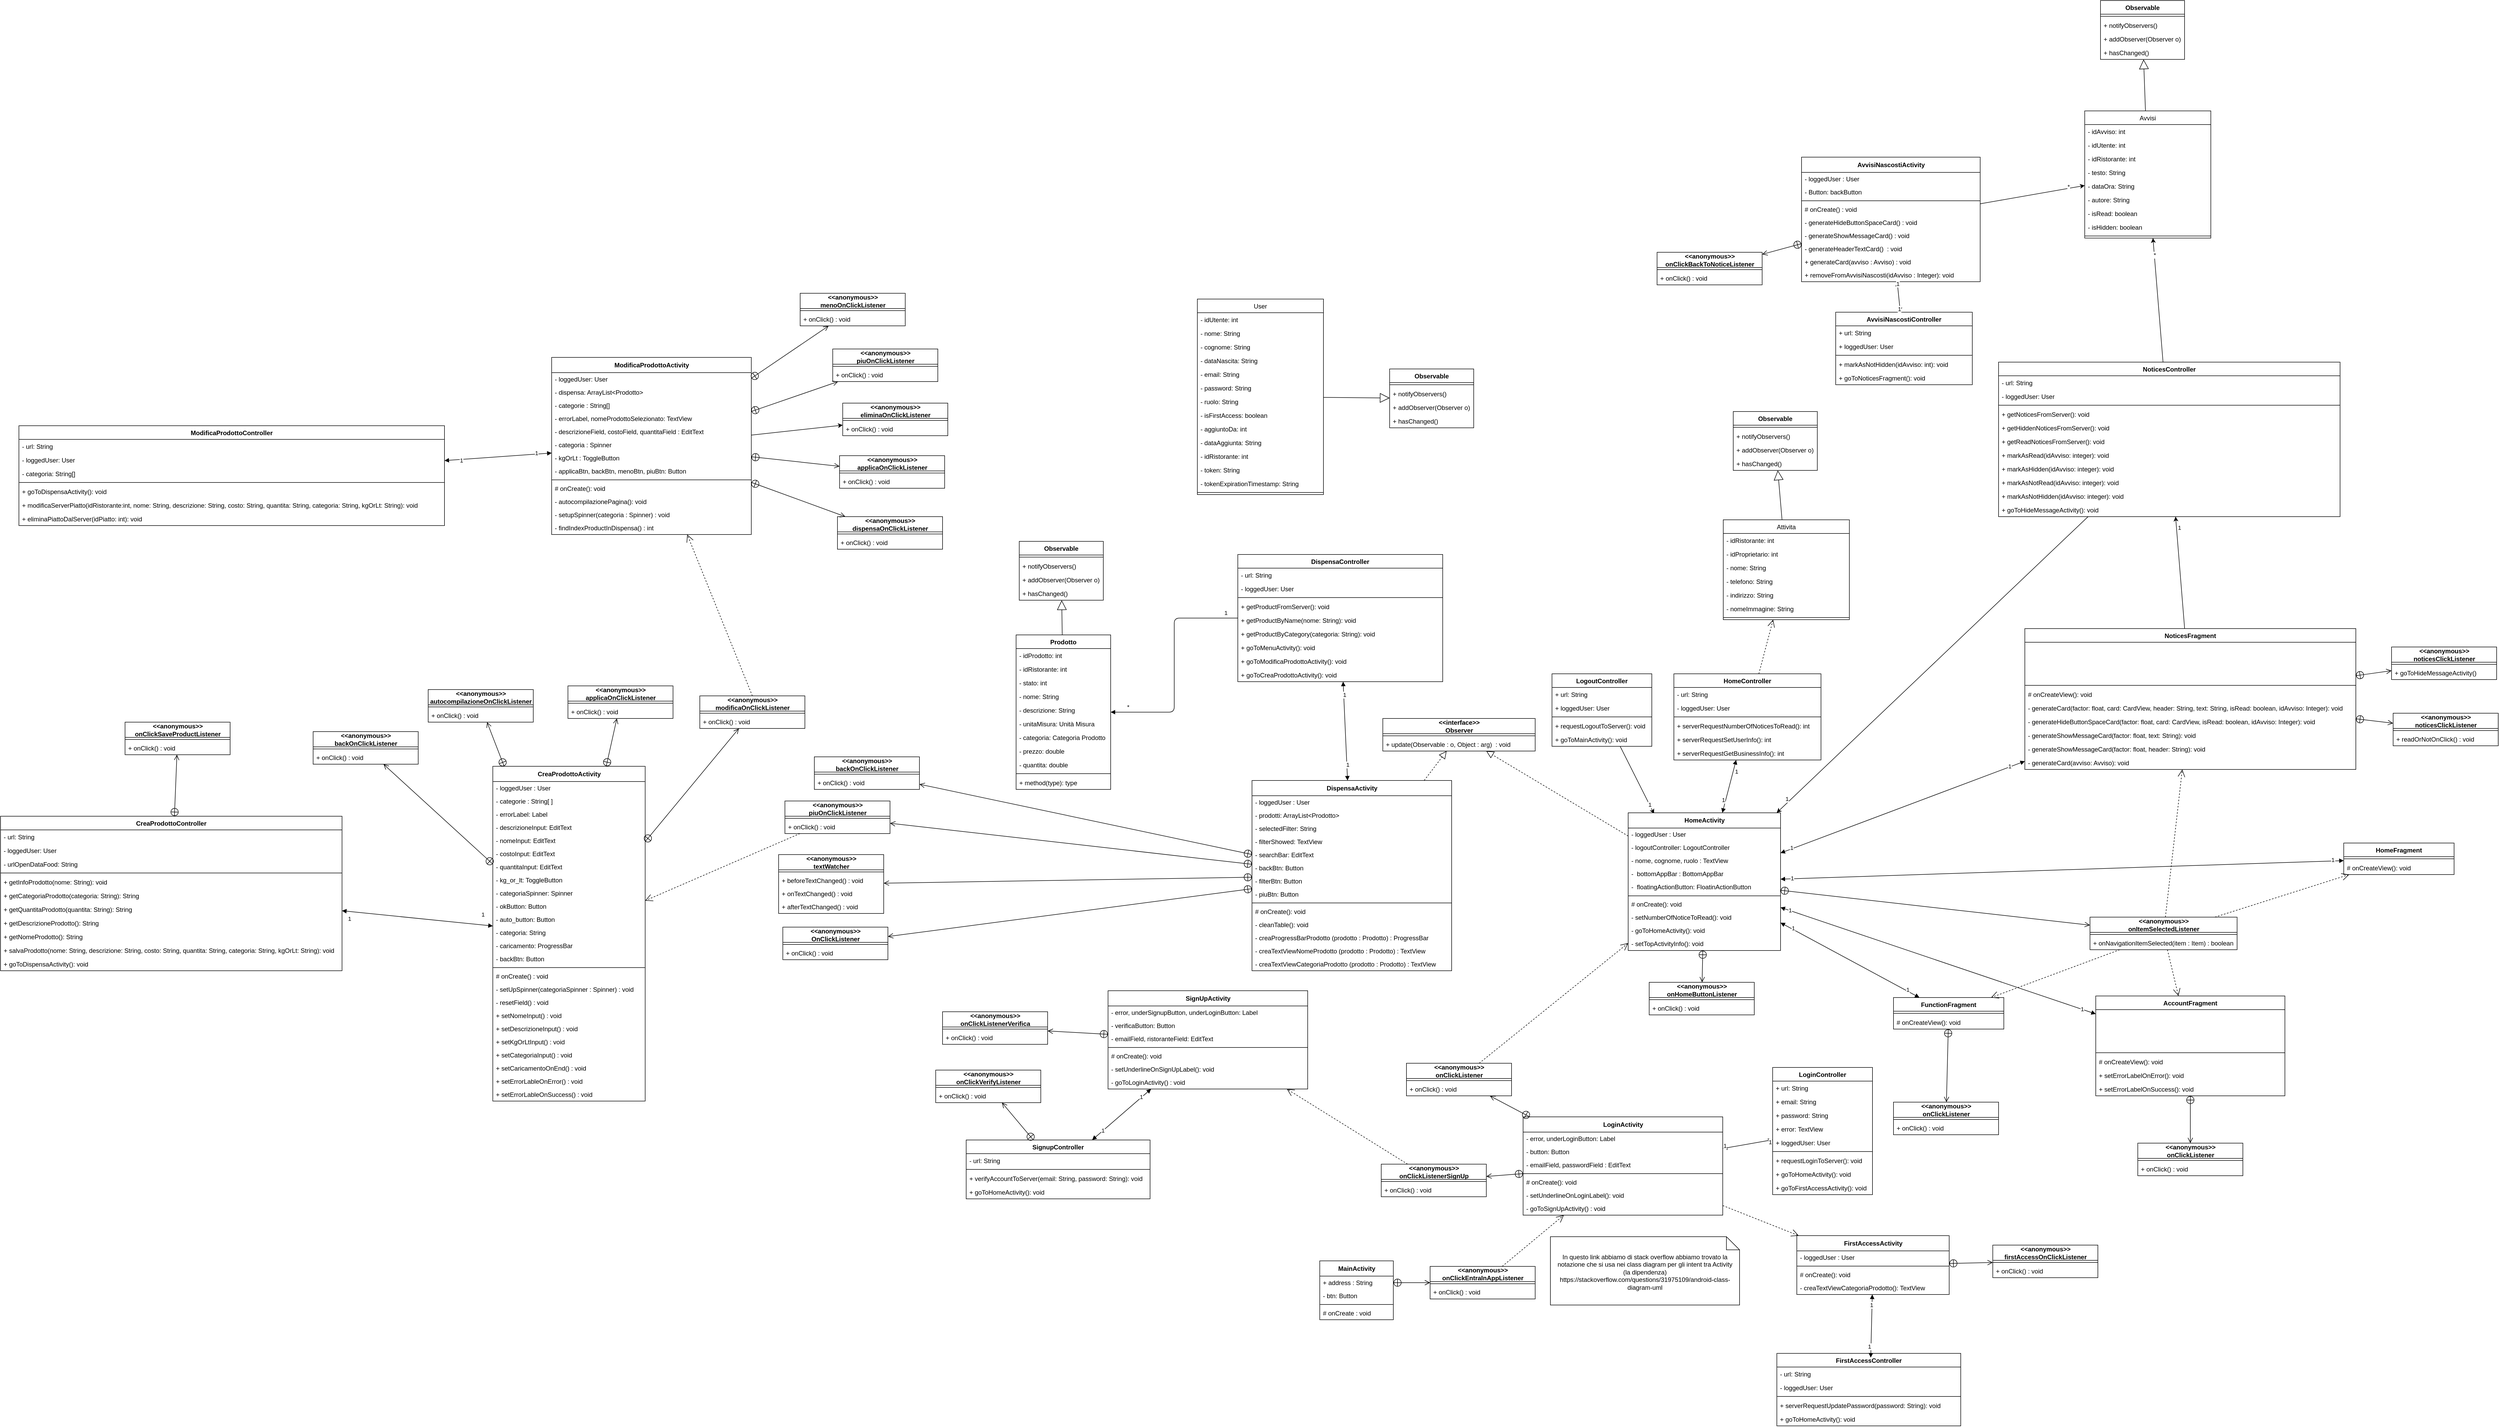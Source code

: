 <mxfile>
    <diagram id="lRteQGzEq0Yd2QYjDLD7" name="Page-1">
        <mxGraphModel dx="5232" dy="4324" grid="0" gridSize="10" guides="1" tooltips="1" connect="1" arrows="1" fold="1" page="0" pageScale="1" pageWidth="850" pageHeight="1100" math="0" shadow="0">
            <root>
                <mxCell id="0"/>
                <mxCell id="1" parent="0"/>
                <mxCell id="2" value="MainActivity" style="swimlane;fontStyle=1;align=center;verticalAlign=middle;childLayout=stackLayout;horizontal=1;startSize=29;horizontalStack=0;resizeParent=1;resizeParentMax=0;resizeLast=0;collapsible=0;marginBottom=0;html=1;" parent="1" vertex="1">
                    <mxGeometry x="-77" y="-66" width="140" height="112" as="geometry"/>
                </mxCell>
                <mxCell id="4" value="+ address : String" style="text;html=1;strokeColor=none;fillColor=none;align=left;verticalAlign=middle;spacingLeft=4;spacingRight=4;overflow=hidden;rotatable=0;points=[[0,0.5],[1,0.5]];portConstraint=eastwest;" parent="2" vertex="1">
                    <mxGeometry y="29" width="140" height="25" as="geometry"/>
                </mxCell>
                <mxCell id="5" value="- btn: Button" style="text;html=1;strokeColor=none;fillColor=none;align=left;verticalAlign=middle;spacingLeft=4;spacingRight=4;overflow=hidden;rotatable=0;points=[[0,0.5],[1,0.5]];portConstraint=eastwest;" parent="2" vertex="1">
                    <mxGeometry y="54" width="140" height="25" as="geometry"/>
                </mxCell>
                <mxCell id="60" value="" style="line;strokeWidth=1;fillColor=none;align=left;verticalAlign=middle;spacingTop=-1;spacingLeft=3;spacingRight=3;rotatable=0;labelPosition=right;points=[];portConstraint=eastwest;strokeColor=inherit;" parent="2" vertex="1">
                    <mxGeometry y="79" width="140" height="8" as="geometry"/>
                </mxCell>
                <mxCell id="62" value="# onCreate : void" style="text;html=1;strokeColor=none;fillColor=none;align=left;verticalAlign=middle;spacingLeft=4;spacingRight=4;overflow=hidden;rotatable=0;points=[[0,0.5],[1,0.5]];portConstraint=eastwest;" parent="2" vertex="1">
                    <mxGeometry y="87" width="140" height="25" as="geometry"/>
                </mxCell>
                <mxCell id="6" value="User" style="swimlane;fontStyle=0;childLayout=stackLayout;horizontal=1;startSize=26;fillColor=none;horizontalStack=0;resizeParent=1;resizeParentMax=0;resizeLast=0;collapsible=1;marginBottom=0;" parent="1" vertex="1">
                    <mxGeometry x="-310" y="-1896" width="240" height="372" as="geometry"/>
                </mxCell>
                <mxCell id="7" value="- idUtente: int" style="text;strokeColor=none;fillColor=none;align=left;verticalAlign=top;spacingLeft=4;spacingRight=4;overflow=hidden;rotatable=0;points=[[0,0.5],[1,0.5]];portConstraint=eastwest;" parent="6" vertex="1">
                    <mxGeometry y="26" width="240" height="26" as="geometry"/>
                </mxCell>
                <mxCell id="14" value="- nome: String" style="text;strokeColor=none;fillColor=none;align=left;verticalAlign=top;spacingLeft=4;spacingRight=4;overflow=hidden;rotatable=0;points=[[0,0.5],[1,0.5]];portConstraint=eastwest;" parent="6" vertex="1">
                    <mxGeometry y="52" width="240" height="26" as="geometry"/>
                </mxCell>
                <mxCell id="15" value="- cognome: String" style="text;strokeColor=none;fillColor=none;align=left;verticalAlign=top;spacingLeft=4;spacingRight=4;overflow=hidden;rotatable=0;points=[[0,0.5],[1,0.5]];portConstraint=eastwest;" parent="6" vertex="1">
                    <mxGeometry y="78" width="240" height="26" as="geometry"/>
                </mxCell>
                <mxCell id="16" value="- dataNascita: String" style="text;strokeColor=none;fillColor=none;align=left;verticalAlign=top;spacingLeft=4;spacingRight=4;overflow=hidden;rotatable=0;points=[[0,0.5],[1,0.5]];portConstraint=eastwest;" parent="6" vertex="1">
                    <mxGeometry y="104" width="240" height="26" as="geometry"/>
                </mxCell>
                <mxCell id="17" value="- email: String" style="text;strokeColor=none;fillColor=none;align=left;verticalAlign=top;spacingLeft=4;spacingRight=4;overflow=hidden;rotatable=0;points=[[0,0.5],[1,0.5]];portConstraint=eastwest;" parent="6" vertex="1">
                    <mxGeometry y="130" width="240" height="26" as="geometry"/>
                </mxCell>
                <mxCell id="18" value="- password: String" style="text;strokeColor=none;fillColor=none;align=left;verticalAlign=top;spacingLeft=4;spacingRight=4;overflow=hidden;rotatable=0;points=[[0,0.5],[1,0.5]];portConstraint=eastwest;" parent="6" vertex="1">
                    <mxGeometry y="156" width="240" height="26" as="geometry"/>
                </mxCell>
                <mxCell id="19" value="- ruolo: String" style="text;strokeColor=none;fillColor=none;align=left;verticalAlign=top;spacingLeft=4;spacingRight=4;overflow=hidden;rotatable=0;points=[[0,0.5],[1,0.5]];portConstraint=eastwest;" parent="6" vertex="1">
                    <mxGeometry y="182" width="240" height="26" as="geometry"/>
                </mxCell>
                <mxCell id="20" value="- isFirstAccess: boolean" style="text;strokeColor=none;fillColor=none;align=left;verticalAlign=top;spacingLeft=4;spacingRight=4;overflow=hidden;rotatable=0;points=[[0,0.5],[1,0.5]];portConstraint=eastwest;" parent="6" vertex="1">
                    <mxGeometry y="208" width="240" height="26" as="geometry"/>
                </mxCell>
                <mxCell id="27" value="- aggiuntoDa: int" style="text;strokeColor=none;fillColor=none;align=left;verticalAlign=top;spacingLeft=4;spacingRight=4;overflow=hidden;rotatable=0;points=[[0,0.5],[1,0.5]];portConstraint=eastwest;" parent="6" vertex="1">
                    <mxGeometry y="234" width="240" height="26" as="geometry"/>
                </mxCell>
                <mxCell id="28" value="- dataAggiunta: String" style="text;strokeColor=none;fillColor=none;align=left;verticalAlign=top;spacingLeft=4;spacingRight=4;overflow=hidden;rotatable=0;points=[[0,0.5],[1,0.5]];portConstraint=eastwest;" parent="6" vertex="1">
                    <mxGeometry y="260" width="240" height="26" as="geometry"/>
                </mxCell>
                <mxCell id="29" value="- idRistorante: int" style="text;strokeColor=none;fillColor=none;align=left;verticalAlign=top;spacingLeft=4;spacingRight=4;overflow=hidden;rotatable=0;points=[[0,0.5],[1,0.5]];portConstraint=eastwest;" parent="6" vertex="1">
                    <mxGeometry y="286" width="240" height="26" as="geometry"/>
                </mxCell>
                <mxCell id="30" value="- token: String" style="text;strokeColor=none;fillColor=none;align=left;verticalAlign=top;spacingLeft=4;spacingRight=4;overflow=hidden;rotatable=0;points=[[0,0.5],[1,0.5]];portConstraint=eastwest;" parent="6" vertex="1">
                    <mxGeometry y="312" width="240" height="26" as="geometry"/>
                </mxCell>
                <mxCell id="31" value="- tokenExpirationTimestamp: String" style="text;strokeColor=none;fillColor=none;align=left;verticalAlign=top;spacingLeft=4;spacingRight=4;overflow=hidden;rotatable=0;points=[[0,0.5],[1,0.5]];portConstraint=eastwest;" parent="6" vertex="1">
                    <mxGeometry y="338" width="240" height="26" as="geometry"/>
                </mxCell>
                <mxCell id="24" value="" style="line;strokeWidth=1;fillColor=none;align=left;verticalAlign=middle;spacingTop=-1;spacingLeft=3;spacingRight=3;rotatable=0;labelPosition=right;points=[];portConstraint=eastwest;strokeColor=inherit;" parent="6" vertex="1">
                    <mxGeometry y="364" width="240" height="8" as="geometry"/>
                </mxCell>
                <mxCell id="11" value="&amp;lt;&amp;lt;anonymous&amp;gt;&amp;gt;&lt;br&gt;onClickEntraInAppListener" style="swimlane;fontStyle=1;align=center;verticalAlign=middle;childLayout=stackLayout;horizontal=1;startSize=29;horizontalStack=0;resizeParent=1;resizeParentMax=0;resizeLast=0;collapsible=0;marginBottom=0;html=1;" parent="1" vertex="1">
                    <mxGeometry x="133" y="-55.5" width="200" height="62" as="geometry"/>
                </mxCell>
                <mxCell id="26" value="" style="line;strokeWidth=1;fillColor=none;align=left;verticalAlign=middle;spacingTop=-1;spacingLeft=3;spacingRight=3;rotatable=0;labelPosition=right;points=[];portConstraint=eastwest;strokeColor=inherit;" parent="11" vertex="1">
                    <mxGeometry y="29" width="200" height="8" as="geometry"/>
                </mxCell>
                <mxCell id="21" value="+ onClick() : void" style="text;html=1;strokeColor=none;fillColor=none;align=left;verticalAlign=middle;spacingLeft=4;spacingRight=4;overflow=hidden;rotatable=0;points=[[0,0.5],[1,0.5]];portConstraint=eastwest;" parent="11" vertex="1">
                    <mxGeometry y="37" width="200" height="25" as="geometry"/>
                </mxCell>
                <mxCell id="33" value="" style="endArrow=open;startArrow=circlePlus;endFill=0;startFill=0;endSize=8;html=1;exitX=1;exitY=0.5;exitDx=0;exitDy=0;entryX=0;entryY=0.5;entryDx=0;entryDy=0;" parent="1" source="4" target="11" edge="1">
                    <mxGeometry width="160" relative="1" as="geometry">
                        <mxPoint x="230" y="240" as="sourcePoint"/>
                        <mxPoint x="390" y="240" as="targetPoint"/>
                    </mxGeometry>
                </mxCell>
                <mxCell id="663" style="edgeStyle=none;html=1;" parent="1" source="35" target="91" edge="1">
                    <mxGeometry relative="1" as="geometry"/>
                </mxCell>
                <mxCell id="664" value="*" style="edgeLabel;html=1;align=center;verticalAlign=middle;resizable=0;points=[];" parent="663" connectable="0" vertex="1">
                    <mxGeometry x="0.695" y="3" relative="1" as="geometry">
                        <mxPoint y="-1" as="offset"/>
                    </mxGeometry>
                </mxCell>
                <mxCell id="35" value="AvvisiNascostiActivity" style="swimlane;fontStyle=1;align=center;verticalAlign=middle;childLayout=stackLayout;horizontal=1;startSize=29;horizontalStack=0;resizeParent=1;resizeParentMax=0;resizeLast=0;collapsible=0;marginBottom=0;html=1;" parent="1" vertex="1">
                    <mxGeometry x="840" y="-2166" width="340" height="237" as="geometry"/>
                </mxCell>
                <mxCell id="36" value="- loggedUser : User" style="text;html=1;strokeColor=none;fillColor=none;align=left;verticalAlign=middle;spacingLeft=4;spacingRight=4;overflow=hidden;rotatable=0;points=[[0,0.5],[1,0.5]];portConstraint=eastwest;" parent="35" vertex="1">
                    <mxGeometry y="29" width="340" height="25" as="geometry"/>
                </mxCell>
                <mxCell id="53" value="- Button: backButton" style="text;html=1;strokeColor=none;fillColor=none;align=left;verticalAlign=middle;spacingLeft=4;spacingRight=4;overflow=hidden;rotatable=0;points=[[0,0.5],[1,0.5]];portConstraint=eastwest;" parent="35" vertex="1">
                    <mxGeometry y="54" width="340" height="25" as="geometry"/>
                </mxCell>
                <mxCell id="58" value="" style="line;strokeWidth=1;fillColor=none;align=left;verticalAlign=middle;spacingTop=-1;spacingLeft=3;spacingRight=3;rotatable=0;labelPosition=right;points=[];portConstraint=eastwest;strokeColor=inherit;" parent="35" vertex="1">
                    <mxGeometry y="79" width="340" height="8" as="geometry"/>
                </mxCell>
                <mxCell id="59" value="# onCreate() : void" style="text;html=1;strokeColor=none;fillColor=none;align=left;verticalAlign=middle;spacingLeft=4;spacingRight=4;overflow=hidden;rotatable=0;points=[[0,0.5],[1,0.5]];portConstraint=eastwest;" parent="35" vertex="1">
                    <mxGeometry y="87" width="340" height="25" as="geometry"/>
                </mxCell>
                <mxCell id="88" value="- generateHideButtonSpaceCard()&amp;nbsp;: void" style="text;html=1;strokeColor=none;fillColor=none;align=left;verticalAlign=middle;spacingLeft=4;spacingRight=4;overflow=hidden;rotatable=0;points=[[0,0.5],[1,0.5]];portConstraint=eastwest;" parent="35" vertex="1">
                    <mxGeometry y="112" width="340" height="25" as="geometry"/>
                </mxCell>
                <mxCell id="89" value="- generateShowMessageCard()&amp;nbsp;: void" style="text;html=1;strokeColor=none;fillColor=none;align=left;verticalAlign=middle;spacingLeft=4;spacingRight=4;overflow=hidden;rotatable=0;points=[[0,0.5],[1,0.5]];portConstraint=eastwest;" parent="35" vertex="1">
                    <mxGeometry y="137" width="340" height="25" as="geometry"/>
                </mxCell>
                <mxCell id="90" value="- generateHeaderTextCard()&amp;nbsp; : void" style="text;html=1;strokeColor=none;fillColor=none;align=left;verticalAlign=middle;spacingLeft=4;spacingRight=4;overflow=hidden;rotatable=0;points=[[0,0.5],[1,0.5]];portConstraint=eastwest;" parent="35" vertex="1">
                    <mxGeometry y="162" width="340" height="25" as="geometry"/>
                </mxCell>
                <mxCell id="106" value="+ generateCard(avviso : Avviso) : void" style="text;html=1;strokeColor=none;fillColor=none;align=left;verticalAlign=middle;spacingLeft=4;spacingRight=4;overflow=hidden;rotatable=0;points=[[0,0.5],[1,0.5]];portConstraint=eastwest;" parent="35" vertex="1">
                    <mxGeometry y="187" width="340" height="25" as="geometry"/>
                </mxCell>
                <mxCell id="107" value="+ removeFromAvvisiNascosti(idAvviso : Integer): void" style="text;html=1;strokeColor=none;fillColor=none;align=left;verticalAlign=middle;spacingLeft=4;spacingRight=4;overflow=hidden;rotatable=0;points=[[0,0.5],[1,0.5]];portConstraint=eastwest;" parent="35" vertex="1">
                    <mxGeometry y="212" width="340" height="25" as="geometry"/>
                </mxCell>
                <mxCell id="38" value="Prodotto" style="swimlane;fontStyle=1;align=center;verticalAlign=top;childLayout=stackLayout;horizontal=1;startSize=26;horizontalStack=0;resizeParent=1;resizeParentMax=0;resizeLast=0;collapsible=1;marginBottom=0;" parent="1" vertex="1">
                    <mxGeometry x="-655" y="-1257" width="180" height="294" as="geometry"/>
                </mxCell>
                <mxCell id="39" value="- idProdotto: int" style="text;strokeColor=none;fillColor=none;align=left;verticalAlign=top;spacingLeft=4;spacingRight=4;overflow=hidden;rotatable=0;points=[[0,0.5],[1,0.5]];portConstraint=eastwest;" parent="38" vertex="1">
                    <mxGeometry y="26" width="180" height="26" as="geometry"/>
                </mxCell>
                <mxCell id="43" value="- idRistorante: int" style="text;strokeColor=none;fillColor=none;align=left;verticalAlign=top;spacingLeft=4;spacingRight=4;overflow=hidden;rotatable=0;points=[[0,0.5],[1,0.5]];portConstraint=eastwest;" parent="38" vertex="1">
                    <mxGeometry y="52" width="180" height="26" as="geometry"/>
                </mxCell>
                <mxCell id="44" value="- stato: int" style="text;strokeColor=none;fillColor=none;align=left;verticalAlign=top;spacingLeft=4;spacingRight=4;overflow=hidden;rotatable=0;points=[[0,0.5],[1,0.5]];portConstraint=eastwest;" parent="38" vertex="1">
                    <mxGeometry y="78" width="180" height="26" as="geometry"/>
                </mxCell>
                <mxCell id="45" value="- nome: String" style="text;strokeColor=none;fillColor=none;align=left;verticalAlign=top;spacingLeft=4;spacingRight=4;overflow=hidden;rotatable=0;points=[[0,0.5],[1,0.5]];portConstraint=eastwest;" parent="38" vertex="1">
                    <mxGeometry y="104" width="180" height="26" as="geometry"/>
                </mxCell>
                <mxCell id="47" value="- descrizione: String" style="text;strokeColor=none;fillColor=none;align=left;verticalAlign=top;spacingLeft=4;spacingRight=4;overflow=hidden;rotatable=0;points=[[0,0.5],[1,0.5]];portConstraint=eastwest;" parent="38" vertex="1">
                    <mxGeometry y="130" width="180" height="26" as="geometry"/>
                </mxCell>
                <mxCell id="48" value="- unitaMisura: Unità Misura" style="text;strokeColor=none;fillColor=none;align=left;verticalAlign=top;spacingLeft=4;spacingRight=4;overflow=hidden;rotatable=0;points=[[0,0.5],[1,0.5]];portConstraint=eastwest;" parent="38" vertex="1">
                    <mxGeometry y="156" width="180" height="26" as="geometry"/>
                </mxCell>
                <mxCell id="50" value="- categoria: Categoria Prodotto" style="text;strokeColor=none;fillColor=none;align=left;verticalAlign=top;spacingLeft=4;spacingRight=4;overflow=hidden;rotatable=0;points=[[0,0.5],[1,0.5]];portConstraint=eastwest;" parent="38" vertex="1">
                    <mxGeometry y="182" width="180" height="26" as="geometry"/>
                </mxCell>
                <mxCell id="51" value="- prezzo: double" style="text;strokeColor=none;fillColor=none;align=left;verticalAlign=top;spacingLeft=4;spacingRight=4;overflow=hidden;rotatable=0;points=[[0,0.5],[1,0.5]];portConstraint=eastwest;" parent="38" vertex="1">
                    <mxGeometry y="208" width="180" height="26" as="geometry"/>
                </mxCell>
                <mxCell id="52" value="- quantita: double" style="text;strokeColor=none;fillColor=none;align=left;verticalAlign=top;spacingLeft=4;spacingRight=4;overflow=hidden;rotatable=0;points=[[0,0.5],[1,0.5]];portConstraint=eastwest;" parent="38" vertex="1">
                    <mxGeometry y="234" width="180" height="26" as="geometry"/>
                </mxCell>
                <mxCell id="40" value="" style="line;strokeWidth=1;fillColor=none;align=left;verticalAlign=middle;spacingTop=-1;spacingLeft=3;spacingRight=3;rotatable=0;labelPosition=right;points=[];portConstraint=eastwest;strokeColor=inherit;" parent="38" vertex="1">
                    <mxGeometry y="260" width="180" height="8" as="geometry"/>
                </mxCell>
                <mxCell id="41" value="+ method(type): type" style="text;strokeColor=none;fillColor=none;align=left;verticalAlign=top;spacingLeft=4;spacingRight=4;overflow=hidden;rotatable=0;points=[[0,0.5],[1,0.5]];portConstraint=eastwest;" parent="38" vertex="1">
                    <mxGeometry y="268" width="180" height="26" as="geometry"/>
                </mxCell>
                <mxCell id="68" value="&amp;lt;&amp;lt;anonymous&amp;gt;&amp;gt;&lt;br&gt;onClickBackToNoticeListener" style="swimlane;fontStyle=1;align=center;verticalAlign=middle;childLayout=stackLayout;horizontal=1;startSize=29;horizontalStack=0;resizeParent=1;resizeParentMax=0;resizeLast=0;collapsible=0;marginBottom=0;html=1;" parent="1" vertex="1">
                    <mxGeometry x="565" y="-1985" width="200" height="62" as="geometry"/>
                </mxCell>
                <mxCell id="69" value="" style="line;strokeWidth=1;fillColor=none;align=left;verticalAlign=middle;spacingTop=-1;spacingLeft=3;spacingRight=3;rotatable=0;labelPosition=right;points=[];portConstraint=eastwest;strokeColor=inherit;" parent="68" vertex="1">
                    <mxGeometry y="29" width="200" height="8" as="geometry"/>
                </mxCell>
                <mxCell id="70" value="+ onClick() : void" style="text;html=1;strokeColor=none;fillColor=none;align=left;verticalAlign=middle;spacingLeft=4;spacingRight=4;overflow=hidden;rotatable=0;points=[[0,0.5],[1,0.5]];portConstraint=eastwest;" parent="68" vertex="1">
                    <mxGeometry y="37" width="200" height="25" as="geometry"/>
                </mxCell>
                <mxCell id="91" value="Avvisi" style="swimlane;fontStyle=0;childLayout=stackLayout;horizontal=1;startSize=26;fillColor=none;horizontalStack=0;resizeParent=1;resizeParentMax=0;resizeLast=0;collapsible=1;marginBottom=0;" parent="1" vertex="1">
                    <mxGeometry x="1379" y="-2254" width="240" height="242" as="geometry"/>
                </mxCell>
                <mxCell id="104" value="- idAvviso: int" style="text;strokeColor=none;fillColor=none;align=left;verticalAlign=top;spacingLeft=4;spacingRight=4;overflow=hidden;rotatable=0;points=[[0,0.5],[1,0.5]];portConstraint=eastwest;" parent="91" vertex="1">
                    <mxGeometry y="26" width="240" height="26" as="geometry"/>
                </mxCell>
                <mxCell id="108" value="- idUtente: int" style="text;strokeColor=none;fillColor=none;align=left;verticalAlign=top;spacingLeft=4;spacingRight=4;overflow=hidden;rotatable=0;points=[[0,0.5],[1,0.5]];portConstraint=eastwest;" parent="91" vertex="1">
                    <mxGeometry y="52" width="240" height="26" as="geometry"/>
                </mxCell>
                <mxCell id="109" value="- idRistorante: int" style="text;strokeColor=none;fillColor=none;align=left;verticalAlign=top;spacingLeft=4;spacingRight=4;overflow=hidden;rotatable=0;points=[[0,0.5],[1,0.5]];portConstraint=eastwest;" parent="91" vertex="1">
                    <mxGeometry y="78" width="240" height="26" as="geometry"/>
                </mxCell>
                <mxCell id="110" value="- testo: String" style="text;strokeColor=none;fillColor=none;align=left;verticalAlign=top;spacingLeft=4;spacingRight=4;overflow=hidden;rotatable=0;points=[[0,0.5],[1,0.5]];portConstraint=eastwest;" parent="91" vertex="1">
                    <mxGeometry y="104" width="240" height="26" as="geometry"/>
                </mxCell>
                <mxCell id="112" value="- dataOra: String" style="text;strokeColor=none;fillColor=none;align=left;verticalAlign=top;spacingLeft=4;spacingRight=4;overflow=hidden;rotatable=0;points=[[0,0.5],[1,0.5]];portConstraint=eastwest;" parent="91" vertex="1">
                    <mxGeometry y="130" width="240" height="26" as="geometry"/>
                </mxCell>
                <mxCell id="113" value="- autore: String" style="text;strokeColor=none;fillColor=none;align=left;verticalAlign=top;spacingLeft=4;spacingRight=4;overflow=hidden;rotatable=0;points=[[0,0.5],[1,0.5]];portConstraint=eastwest;" parent="91" vertex="1">
                    <mxGeometry y="156" width="240" height="26" as="geometry"/>
                </mxCell>
                <mxCell id="114" value="- isRead: boolean" style="text;strokeColor=none;fillColor=none;align=left;verticalAlign=top;spacingLeft=4;spacingRight=4;overflow=hidden;rotatable=0;points=[[0,0.5],[1,0.5]];portConstraint=eastwest;" parent="91" vertex="1">
                    <mxGeometry y="182" width="240" height="26" as="geometry"/>
                </mxCell>
                <mxCell id="115" value="- isHidden: boolean" style="text;strokeColor=none;fillColor=none;align=left;verticalAlign=top;spacingLeft=4;spacingRight=4;overflow=hidden;rotatable=0;points=[[0,0.5],[1,0.5]];portConstraint=eastwest;" parent="91" vertex="1">
                    <mxGeometry y="208" width="240" height="26" as="geometry"/>
                </mxCell>
                <mxCell id="105" value="" style="line;strokeWidth=1;fillColor=none;align=left;verticalAlign=middle;spacingTop=-1;spacingLeft=3;spacingRight=3;rotatable=0;labelPosition=right;points=[];portConstraint=eastwest;strokeColor=inherit;" parent="91" vertex="1">
                    <mxGeometry y="234" width="240" height="8" as="geometry"/>
                </mxCell>
                <mxCell id="111" value="" style="endArrow=open;startArrow=circlePlus;endFill=0;startFill=0;endSize=8;html=1;" parent="1" source="35" target="68" edge="1">
                    <mxGeometry width="160" relative="1" as="geometry">
                        <mxPoint x="885" y="-2424" as="sourcePoint"/>
                        <mxPoint x="1015" y="-2424" as="targetPoint"/>
                    </mxGeometry>
                </mxCell>
                <mxCell id="116" value="CreaProdottoActivity" style="swimlane;fontStyle=1;align=center;verticalAlign=middle;childLayout=stackLayout;horizontal=1;startSize=29;horizontalStack=0;resizeParent=1;resizeParentMax=0;resizeLast=0;collapsible=0;marginBottom=0;html=1;" parent="1" vertex="1">
                    <mxGeometry x="-1651" y="-1007" width="290" height="637" as="geometry"/>
                </mxCell>
                <mxCell id="117" value="- loggedUser : User" style="text;html=1;strokeColor=none;fillColor=none;align=left;verticalAlign=middle;spacingLeft=4;spacingRight=4;overflow=hidden;rotatable=0;points=[[0,0.5],[1,0.5]];portConstraint=eastwest;" parent="116" vertex="1">
                    <mxGeometry y="29" width="290" height="25" as="geometry"/>
                </mxCell>
                <mxCell id="118" value="- categorie : String[ ]" style="text;html=1;strokeColor=none;fillColor=none;align=left;verticalAlign=middle;spacingLeft=4;spacingRight=4;overflow=hidden;rotatable=0;points=[[0,0.5],[1,0.5]];portConstraint=eastwest;" parent="116" vertex="1">
                    <mxGeometry y="54" width="290" height="25" as="geometry"/>
                </mxCell>
                <mxCell id="119" value="- errorLabel: Label" style="text;html=1;strokeColor=none;fillColor=none;align=left;verticalAlign=middle;spacingLeft=4;spacingRight=4;overflow=hidden;rotatable=0;points=[[0,0.5],[1,0.5]];portConstraint=eastwest;" parent="116" vertex="1">
                    <mxGeometry y="79" width="290" height="25" as="geometry"/>
                </mxCell>
                <mxCell id="121" value="- descrizioneInput: EditText" style="text;html=1;strokeColor=none;fillColor=none;align=left;verticalAlign=middle;spacingLeft=4;spacingRight=4;overflow=hidden;rotatable=0;points=[[0,0.5],[1,0.5]];portConstraint=eastwest;" parent="116" vertex="1">
                    <mxGeometry y="104" width="290" height="25" as="geometry"/>
                </mxCell>
                <mxCell id="146" value="- nomeInput: EditText" style="text;html=1;strokeColor=none;fillColor=none;align=left;verticalAlign=middle;spacingLeft=4;spacingRight=4;overflow=hidden;rotatable=0;points=[[0,0.5],[1,0.5]];portConstraint=eastwest;" parent="116" vertex="1">
                    <mxGeometry y="129" width="290" height="25" as="geometry"/>
                </mxCell>
                <mxCell id="147" value="- costoInput: EditText" style="text;html=1;strokeColor=none;fillColor=none;align=left;verticalAlign=middle;spacingLeft=4;spacingRight=4;overflow=hidden;rotatable=0;points=[[0,0.5],[1,0.5]];portConstraint=eastwest;" parent="116" vertex="1">
                    <mxGeometry y="154" width="290" height="25" as="geometry"/>
                </mxCell>
                <mxCell id="148" value="- quantitaInput: EditText" style="text;html=1;strokeColor=none;fillColor=none;align=left;verticalAlign=middle;spacingLeft=4;spacingRight=4;overflow=hidden;rotatable=0;points=[[0,0.5],[1,0.5]];portConstraint=eastwest;" parent="116" vertex="1">
                    <mxGeometry y="179" width="290" height="25" as="geometry"/>
                </mxCell>
                <mxCell id="149" value="- kg_or_lt: ToggleButton" style="text;html=1;strokeColor=none;fillColor=none;align=left;verticalAlign=middle;spacingLeft=4;spacingRight=4;overflow=hidden;rotatable=0;points=[[0,0.5],[1,0.5]];portConstraint=eastwest;" parent="116" vertex="1">
                    <mxGeometry y="204" width="290" height="25" as="geometry"/>
                </mxCell>
                <mxCell id="150" value="- categoriaSpinner: Spinner" style="text;html=1;strokeColor=none;fillColor=none;align=left;verticalAlign=middle;spacingLeft=4;spacingRight=4;overflow=hidden;rotatable=0;points=[[0,0.5],[1,0.5]];portConstraint=eastwest;" parent="116" vertex="1">
                    <mxGeometry y="229" width="290" height="25" as="geometry"/>
                </mxCell>
                <mxCell id="151" value="- okButton: Button" style="text;html=1;strokeColor=none;fillColor=none;align=left;verticalAlign=middle;spacingLeft=4;spacingRight=4;overflow=hidden;rotatable=0;points=[[0,0.5],[1,0.5]];portConstraint=eastwest;" parent="116" vertex="1">
                    <mxGeometry y="254" width="290" height="25" as="geometry"/>
                </mxCell>
                <mxCell id="152" value="- auto_button: Button" style="text;html=1;strokeColor=none;fillColor=none;align=left;verticalAlign=middle;spacingLeft=4;spacingRight=4;overflow=hidden;rotatable=0;points=[[0,0.5],[1,0.5]];portConstraint=eastwest;" parent="116" vertex="1">
                    <mxGeometry y="279" width="290" height="25" as="geometry"/>
                </mxCell>
                <mxCell id="153" value="- categoria: String" style="text;html=1;strokeColor=none;fillColor=none;align=left;verticalAlign=middle;spacingLeft=4;spacingRight=4;overflow=hidden;rotatable=0;points=[[0,0.5],[1,0.5]];portConstraint=eastwest;" parent="116" vertex="1">
                    <mxGeometry y="304" width="290" height="25" as="geometry"/>
                </mxCell>
                <mxCell id="154" value="- caricamento: ProgressBar" style="text;html=1;strokeColor=none;fillColor=none;align=left;verticalAlign=middle;spacingLeft=4;spacingRight=4;overflow=hidden;rotatable=0;points=[[0,0.5],[1,0.5]];portConstraint=eastwest;" parent="116" vertex="1">
                    <mxGeometry y="329" width="290" height="25" as="geometry"/>
                </mxCell>
                <mxCell id="159" value="- backBtn: Button" style="text;html=1;strokeColor=none;fillColor=none;align=left;verticalAlign=middle;spacingLeft=4;spacingRight=4;overflow=hidden;rotatable=0;points=[[0,0.5],[1,0.5]];portConstraint=eastwest;" parent="116" vertex="1">
                    <mxGeometry y="354" width="290" height="25" as="geometry"/>
                </mxCell>
                <mxCell id="122" value="" style="line;strokeWidth=1;fillColor=none;align=left;verticalAlign=middle;spacingTop=-1;spacingLeft=3;spacingRight=3;rotatable=0;labelPosition=right;points=[];portConstraint=eastwest;strokeColor=inherit;" parent="116" vertex="1">
                    <mxGeometry y="379" width="290" height="8" as="geometry"/>
                </mxCell>
                <mxCell id="123" value="# onCreate() : void" style="text;html=1;strokeColor=none;fillColor=none;align=left;verticalAlign=middle;spacingLeft=4;spacingRight=4;overflow=hidden;rotatable=0;points=[[0,0.5],[1,0.5]];portConstraint=eastwest;" parent="116" vertex="1">
                    <mxGeometry y="387" width="290" height="25" as="geometry"/>
                </mxCell>
                <mxCell id="124" value="- setUpSpinner(categoriaSpinner : Spinner) : void" style="text;html=1;strokeColor=none;fillColor=none;align=left;verticalAlign=middle;spacingLeft=4;spacingRight=4;overflow=hidden;rotatable=0;points=[[0,0.5],[1,0.5]];portConstraint=eastwest;" parent="116" vertex="1">
                    <mxGeometry y="412" width="290" height="25" as="geometry"/>
                </mxCell>
                <mxCell id="125" value="- resetField() : void" style="text;html=1;strokeColor=none;fillColor=none;align=left;verticalAlign=middle;spacingLeft=4;spacingRight=4;overflow=hidden;rotatable=0;points=[[0,0.5],[1,0.5]];portConstraint=eastwest;" parent="116" vertex="1">
                    <mxGeometry y="437" width="290" height="25" as="geometry"/>
                </mxCell>
                <mxCell id="126" value="+ setNomeInput() : void" style="text;html=1;strokeColor=none;fillColor=none;align=left;verticalAlign=middle;spacingLeft=4;spacingRight=4;overflow=hidden;rotatable=0;points=[[0,0.5],[1,0.5]];portConstraint=eastwest;" parent="116" vertex="1">
                    <mxGeometry y="462" width="290" height="25" as="geometry"/>
                </mxCell>
                <mxCell id="127" value="+ setDescrizioneInput() : void" style="text;html=1;strokeColor=none;fillColor=none;align=left;verticalAlign=middle;spacingLeft=4;spacingRight=4;overflow=hidden;rotatable=0;points=[[0,0.5],[1,0.5]];portConstraint=eastwest;" parent="116" vertex="1">
                    <mxGeometry y="487" width="290" height="25" as="geometry"/>
                </mxCell>
                <mxCell id="128" value="+ setKgOrLtInput() : void" style="text;html=1;strokeColor=none;fillColor=none;align=left;verticalAlign=middle;spacingLeft=4;spacingRight=4;overflow=hidden;rotatable=0;points=[[0,0.5],[1,0.5]];portConstraint=eastwest;" parent="116" vertex="1">
                    <mxGeometry y="512" width="290" height="25" as="geometry"/>
                </mxCell>
                <mxCell id="129" value="+ setCategoriaInput() : void" style="text;html=1;strokeColor=none;fillColor=none;align=left;verticalAlign=middle;spacingLeft=4;spacingRight=4;overflow=hidden;rotatable=0;points=[[0,0.5],[1,0.5]];portConstraint=eastwest;" parent="116" vertex="1">
                    <mxGeometry y="537" width="290" height="25" as="geometry"/>
                </mxCell>
                <mxCell id="165" value="+ setCaricamentoOnEnd() : void" style="text;html=1;strokeColor=none;fillColor=none;align=left;verticalAlign=middle;spacingLeft=4;spacingRight=4;overflow=hidden;rotatable=0;points=[[0,0.5],[1,0.5]];portConstraint=eastwest;" parent="116" vertex="1">
                    <mxGeometry y="562" width="290" height="25" as="geometry"/>
                </mxCell>
                <mxCell id="166" value="+ setErrorLableOnError() : void" style="text;html=1;strokeColor=none;fillColor=none;align=left;verticalAlign=middle;spacingLeft=4;spacingRight=4;overflow=hidden;rotatable=0;points=[[0,0.5],[1,0.5]];portConstraint=eastwest;" parent="116" vertex="1">
                    <mxGeometry y="587" width="290" height="25" as="geometry"/>
                </mxCell>
                <mxCell id="167" value="+ setErrorLableOnSuccess() : void" style="text;html=1;strokeColor=none;fillColor=none;align=left;verticalAlign=middle;spacingLeft=4;spacingRight=4;overflow=hidden;rotatable=0;points=[[0,0.5],[1,0.5]];portConstraint=eastwest;" parent="116" vertex="1">
                    <mxGeometry y="612" width="290" height="25" as="geometry"/>
                </mxCell>
                <mxCell id="131" value="Attivita" style="swimlane;fontStyle=0;childLayout=stackLayout;horizontal=1;startSize=26;fillColor=none;horizontalStack=0;resizeParent=1;resizeParentMax=0;resizeLast=0;collapsible=1;marginBottom=0;" parent="1" vertex="1">
                    <mxGeometry x="691" y="-1476" width="240" height="190" as="geometry"/>
                </mxCell>
                <mxCell id="139" value="- idRistorante: int" style="text;strokeColor=none;fillColor=none;align=left;verticalAlign=top;spacingLeft=4;spacingRight=4;overflow=hidden;rotatable=0;points=[[0,0.5],[1,0.5]];portConstraint=eastwest;" parent="131" vertex="1">
                    <mxGeometry y="26" width="240" height="26" as="geometry"/>
                </mxCell>
                <mxCell id="141" value="- idProprietario: int" style="text;strokeColor=none;fillColor=none;align=left;verticalAlign=top;spacingLeft=4;spacingRight=4;overflow=hidden;rotatable=0;points=[[0,0.5],[1,0.5]];portConstraint=eastwest;" parent="131" vertex="1">
                    <mxGeometry y="52" width="240" height="26" as="geometry"/>
                </mxCell>
                <mxCell id="142" value="- nome: String" style="text;strokeColor=none;fillColor=none;align=left;verticalAlign=top;spacingLeft=4;spacingRight=4;overflow=hidden;rotatable=0;points=[[0,0.5],[1,0.5]];portConstraint=eastwest;" parent="131" vertex="1">
                    <mxGeometry y="78" width="240" height="26" as="geometry"/>
                </mxCell>
                <mxCell id="143" value="- telefono: String" style="text;strokeColor=none;fillColor=none;align=left;verticalAlign=top;spacingLeft=4;spacingRight=4;overflow=hidden;rotatable=0;points=[[0,0.5],[1,0.5]];portConstraint=eastwest;" parent="131" vertex="1">
                    <mxGeometry y="104" width="240" height="26" as="geometry"/>
                </mxCell>
                <mxCell id="145" value="- indirizzo: String" style="text;strokeColor=none;fillColor=none;align=left;verticalAlign=top;spacingLeft=4;spacingRight=4;overflow=hidden;rotatable=0;points=[[0,0.5],[1,0.5]];portConstraint=eastwest;" parent="131" vertex="1">
                    <mxGeometry y="130" width="240" height="26" as="geometry"/>
                </mxCell>
                <mxCell id="144" value="- nomeImmagine: String" style="text;strokeColor=none;fillColor=none;align=left;verticalAlign=top;spacingLeft=4;spacingRight=4;overflow=hidden;rotatable=0;points=[[0,0.5],[1,0.5]];portConstraint=eastwest;" parent="131" vertex="1">
                    <mxGeometry y="156" width="240" height="26" as="geometry"/>
                </mxCell>
                <mxCell id="140" value="" style="line;strokeWidth=1;fillColor=none;align=left;verticalAlign=middle;spacingTop=-1;spacingLeft=3;spacingRight=3;rotatable=0;labelPosition=right;points=[];portConstraint=eastwest;strokeColor=inherit;" parent="131" vertex="1">
                    <mxGeometry y="182" width="240" height="8" as="geometry"/>
                </mxCell>
                <mxCell id="155" value="LoginController" style="swimlane;fontStyle=1;align=center;verticalAlign=top;childLayout=stackLayout;horizontal=1;startSize=26;horizontalStack=0;resizeParent=1;resizeParentMax=0;resizeLast=0;collapsible=1;marginBottom=0;" parent="1" vertex="1">
                    <mxGeometry x="785" y="-434" width="190" height="242" as="geometry"/>
                </mxCell>
                <mxCell id="156" value="+ url: String" style="text;strokeColor=none;fillColor=none;align=left;verticalAlign=top;spacingLeft=4;spacingRight=4;overflow=hidden;rotatable=0;points=[[0,0.5],[1,0.5]];portConstraint=eastwest;" parent="155" vertex="1">
                    <mxGeometry y="26" width="190" height="26" as="geometry"/>
                </mxCell>
                <mxCell id="160" value="+ email: String" style="text;strokeColor=none;fillColor=none;align=left;verticalAlign=top;spacingLeft=4;spacingRight=4;overflow=hidden;rotatable=0;points=[[0,0.5],[1,0.5]];portConstraint=eastwest;" parent="155" vertex="1">
                    <mxGeometry y="52" width="190" height="26" as="geometry"/>
                </mxCell>
                <mxCell id="161" value="+ password: String" style="text;strokeColor=none;fillColor=none;align=left;verticalAlign=top;spacingLeft=4;spacingRight=4;overflow=hidden;rotatable=0;points=[[0,0.5],[1,0.5]];portConstraint=eastwest;" parent="155" vertex="1">
                    <mxGeometry y="78" width="190" height="26" as="geometry"/>
                </mxCell>
                <mxCell id="162" value="+ error: TextView" style="text;strokeColor=none;fillColor=none;align=left;verticalAlign=top;spacingLeft=4;spacingRight=4;overflow=hidden;rotatable=0;points=[[0,0.5],[1,0.5]];portConstraint=eastwest;" parent="155" vertex="1">
                    <mxGeometry y="104" width="190" height="26" as="geometry"/>
                </mxCell>
                <mxCell id="163" value="+ loggedUser: User" style="text;strokeColor=none;fillColor=none;align=left;verticalAlign=top;spacingLeft=4;spacingRight=4;overflow=hidden;rotatable=0;points=[[0,0.5],[1,0.5]];portConstraint=eastwest;" parent="155" vertex="1">
                    <mxGeometry y="130" width="190" height="26" as="geometry"/>
                </mxCell>
                <mxCell id="157" value="" style="line;strokeWidth=1;fillColor=none;align=left;verticalAlign=middle;spacingTop=-1;spacingLeft=3;spacingRight=3;rotatable=0;labelPosition=right;points=[];portConstraint=eastwest;strokeColor=inherit;" parent="155" vertex="1">
                    <mxGeometry y="156" width="190" height="8" as="geometry"/>
                </mxCell>
                <mxCell id="158" value="+ requestLoginToServer(): void" style="text;strokeColor=none;fillColor=none;align=left;verticalAlign=top;spacingLeft=4;spacingRight=4;overflow=hidden;rotatable=0;points=[[0,0.5],[1,0.5]];portConstraint=eastwest;" parent="155" vertex="1">
                    <mxGeometry y="164" width="190" height="26" as="geometry"/>
                </mxCell>
                <mxCell id="168" value="+ goToHomeActivity(): void" style="text;strokeColor=none;fillColor=none;align=left;verticalAlign=top;spacingLeft=4;spacingRight=4;overflow=hidden;rotatable=0;points=[[0,0.5],[1,0.5]];portConstraint=eastwest;" parent="155" vertex="1">
                    <mxGeometry y="190" width="190" height="26" as="geometry"/>
                </mxCell>
                <mxCell id="181" value="+ goToFirstAccessActivity(): void" style="text;strokeColor=none;fillColor=none;align=left;verticalAlign=top;spacingLeft=4;spacingRight=4;overflow=hidden;rotatable=0;points=[[0,0.5],[1,0.5]];portConstraint=eastwest;" parent="155" vertex="1">
                    <mxGeometry y="216" width="190" height="26" as="geometry"/>
                </mxCell>
                <mxCell id="169" value="&amp;lt;&amp;lt;anonymous&amp;gt;&amp;gt;&lt;br&gt;applicaOnClickListener" style="swimlane;fontStyle=1;align=center;verticalAlign=middle;childLayout=stackLayout;horizontal=1;startSize=29;horizontalStack=0;resizeParent=1;resizeParentMax=0;resizeLast=0;collapsible=0;marginBottom=0;html=1;" parent="1" vertex="1">
                    <mxGeometry x="-1508" y="-1160" width="200" height="62" as="geometry"/>
                </mxCell>
                <mxCell id="170" value="" style="line;strokeWidth=1;fillColor=none;align=left;verticalAlign=middle;spacingTop=-1;spacingLeft=3;spacingRight=3;rotatable=0;labelPosition=right;points=[];portConstraint=eastwest;strokeColor=inherit;" parent="169" vertex="1">
                    <mxGeometry y="29" width="200" height="8" as="geometry"/>
                </mxCell>
                <mxCell id="171" value="+ onClick() : void" style="text;html=1;strokeColor=none;fillColor=none;align=left;verticalAlign=middle;spacingLeft=4;spacingRight=4;overflow=hidden;rotatable=0;points=[[0,0.5],[1,0.5]];portConstraint=eastwest;" parent="169" vertex="1">
                    <mxGeometry y="37" width="200" height="25" as="geometry"/>
                </mxCell>
                <mxCell id="172" value="&amp;lt;&amp;lt;anonymous&amp;gt;&amp;gt;&lt;br&gt;autocompilazioneOnClickListener" style="swimlane;fontStyle=1;align=center;verticalAlign=middle;childLayout=stackLayout;horizontal=1;startSize=29;horizontalStack=0;resizeParent=1;resizeParentMax=0;resizeLast=0;collapsible=0;marginBottom=0;html=1;" parent="1" vertex="1">
                    <mxGeometry x="-1774" y="-1153" width="200" height="62" as="geometry"/>
                </mxCell>
                <mxCell id="173" value="" style="line;strokeWidth=1;fillColor=none;align=left;verticalAlign=middle;spacingTop=-1;spacingLeft=3;spacingRight=3;rotatable=0;labelPosition=right;points=[];portConstraint=eastwest;strokeColor=inherit;" parent="172" vertex="1">
                    <mxGeometry y="29" width="200" height="8" as="geometry"/>
                </mxCell>
                <mxCell id="174" value="+ onClick() : void" style="text;html=1;strokeColor=none;fillColor=none;align=left;verticalAlign=middle;spacingLeft=4;spacingRight=4;overflow=hidden;rotatable=0;points=[[0,0.5],[1,0.5]];portConstraint=eastwest;" parent="172" vertex="1">
                    <mxGeometry y="37" width="200" height="25" as="geometry"/>
                </mxCell>
                <mxCell id="175" value="&amp;lt;&amp;lt;anonymous&amp;gt;&amp;gt;&lt;br&gt;backOnClickListener" style="swimlane;fontStyle=1;align=center;verticalAlign=middle;childLayout=stackLayout;horizontal=1;startSize=29;horizontalStack=0;resizeParent=1;resizeParentMax=0;resizeLast=0;collapsible=0;marginBottom=0;html=1;" parent="1" vertex="1">
                    <mxGeometry x="-1993" y="-1073" width="200" height="62" as="geometry"/>
                </mxCell>
                <mxCell id="176" value="" style="line;strokeWidth=1;fillColor=none;align=left;verticalAlign=middle;spacingTop=-1;spacingLeft=3;spacingRight=3;rotatable=0;labelPosition=right;points=[];portConstraint=eastwest;strokeColor=inherit;" parent="175" vertex="1">
                    <mxGeometry y="29" width="200" height="8" as="geometry"/>
                </mxCell>
                <mxCell id="177" value="+ onClick() : void" style="text;html=1;strokeColor=none;fillColor=none;align=left;verticalAlign=middle;spacingLeft=4;spacingRight=4;overflow=hidden;rotatable=0;points=[[0,0.5],[1,0.5]];portConstraint=eastwest;" parent="175" vertex="1">
                    <mxGeometry y="37" width="200" height="25" as="geometry"/>
                </mxCell>
                <mxCell id="178" value="" style="endArrow=open;startArrow=circlePlus;endFill=0;startFill=0;endSize=8;html=1;" parent="1" source="116" target="169" edge="1">
                    <mxGeometry width="160" relative="1" as="geometry">
                        <mxPoint x="-731" y="-836" as="sourcePoint"/>
                        <mxPoint x="-611" y="-836" as="targetPoint"/>
                    </mxGeometry>
                </mxCell>
                <mxCell id="179" value="" style="endArrow=open;startArrow=circlePlus;endFill=0;startFill=0;endSize=8;html=1;" parent="1" source="116" target="172" edge="1">
                    <mxGeometry width="160" relative="1" as="geometry">
                        <mxPoint x="-1641" y="-779.797" as="sourcePoint"/>
                        <mxPoint x="-1851.5" y="-945.0" as="targetPoint"/>
                    </mxGeometry>
                </mxCell>
                <mxCell id="180" value="" style="endArrow=open;startArrow=circlePlus;endFill=0;startFill=0;endSize=8;html=1;" parent="1" source="116" target="175" edge="1">
                    <mxGeometry width="160" relative="1" as="geometry">
                        <mxPoint x="-1641" y="-721.063" as="sourcePoint"/>
                        <mxPoint x="-1809.367" y="-785" as="targetPoint"/>
                    </mxGeometry>
                </mxCell>
                <mxCell id="659" style="edgeStyle=none;html=1;entryX=0.17;entryY=0.007;entryDx=0;entryDy=0;entryPerimeter=0;" parent="1" source="182" target="294" edge="1">
                    <mxGeometry relative="1" as="geometry"/>
                </mxCell>
                <mxCell id="660" value="1" style="edgeLabel;html=1;align=center;verticalAlign=middle;resizable=0;points=[];" parent="659" connectable="0" vertex="1">
                    <mxGeometry x="0.726" relative="1" as="geometry">
                        <mxPoint as="offset"/>
                    </mxGeometry>
                </mxCell>
                <mxCell id="182" value="LogoutController" style="swimlane;fontStyle=1;align=center;verticalAlign=top;childLayout=stackLayout;horizontal=1;startSize=26;horizontalStack=0;resizeParent=1;resizeParentMax=0;resizeLast=0;collapsible=1;marginBottom=0;" parent="1" vertex="1">
                    <mxGeometry x="365" y="-1183" width="190" height="138" as="geometry"/>
                </mxCell>
                <mxCell id="183" value="+ url: String" style="text;strokeColor=none;fillColor=none;align=left;verticalAlign=top;spacingLeft=4;spacingRight=4;overflow=hidden;rotatable=0;points=[[0,0.5],[1,0.5]];portConstraint=eastwest;" parent="182" vertex="1">
                    <mxGeometry y="26" width="190" height="26" as="geometry"/>
                </mxCell>
                <mxCell id="187" value="+ loggedUser: User" style="text;strokeColor=none;fillColor=none;align=left;verticalAlign=top;spacingLeft=4;spacingRight=4;overflow=hidden;rotatable=0;points=[[0,0.5],[1,0.5]];portConstraint=eastwest;" parent="182" vertex="1">
                    <mxGeometry y="52" width="190" height="26" as="geometry"/>
                </mxCell>
                <mxCell id="189" value="" style="line;strokeWidth=1;fillColor=none;align=left;verticalAlign=middle;spacingTop=-1;spacingLeft=3;spacingRight=3;rotatable=0;labelPosition=right;points=[];portConstraint=eastwest;strokeColor=inherit;" parent="182" vertex="1">
                    <mxGeometry y="78" width="190" height="8" as="geometry"/>
                </mxCell>
                <mxCell id="191" value="+ requestLogoutToServer(): void" style="text;strokeColor=none;fillColor=none;align=left;verticalAlign=top;spacingLeft=4;spacingRight=4;overflow=hidden;rotatable=0;points=[[0,0.5],[1,0.5]];portConstraint=eastwest;" parent="182" vertex="1">
                    <mxGeometry y="86" width="190" height="26" as="geometry"/>
                </mxCell>
                <mxCell id="192" value="+ goToMainActivity(): void" style="text;strokeColor=none;fillColor=none;align=left;verticalAlign=top;spacingLeft=4;spacingRight=4;overflow=hidden;rotatable=0;points=[[0,0.5],[1,0.5]];portConstraint=eastwest;" parent="182" vertex="1">
                    <mxGeometry y="112" width="190" height="26" as="geometry"/>
                </mxCell>
                <mxCell id="193" value="HomeController" style="swimlane;fontStyle=1;align=center;verticalAlign=top;childLayout=stackLayout;horizontal=1;startSize=26;horizontalStack=0;resizeParent=1;resizeParentMax=0;resizeLast=0;collapsible=1;marginBottom=0;" parent="1" vertex="1">
                    <mxGeometry x="597" y="-1183" width="280" height="164" as="geometry"/>
                </mxCell>
                <mxCell id="194" value="- url: String" style="text;strokeColor=none;fillColor=none;align=left;verticalAlign=top;spacingLeft=4;spacingRight=4;overflow=hidden;rotatable=0;points=[[0,0.5],[1,0.5]];portConstraint=eastwest;" parent="193" vertex="1">
                    <mxGeometry y="26" width="280" height="26" as="geometry"/>
                </mxCell>
                <mxCell id="195" value="- loggedUser: User" style="text;strokeColor=none;fillColor=none;align=left;verticalAlign=top;spacingLeft=4;spacingRight=4;overflow=hidden;rotatable=0;points=[[0,0.5],[1,0.5]];portConstraint=eastwest;" parent="193" vertex="1">
                    <mxGeometry y="52" width="280" height="26" as="geometry"/>
                </mxCell>
                <mxCell id="197" value="" style="line;strokeWidth=1;fillColor=none;align=left;verticalAlign=middle;spacingTop=-1;spacingLeft=3;spacingRight=3;rotatable=0;labelPosition=right;points=[];portConstraint=eastwest;strokeColor=inherit;" parent="193" vertex="1">
                    <mxGeometry y="78" width="280" height="8" as="geometry"/>
                </mxCell>
                <mxCell id="199" value="+ serverRequestNumberOfNoticesToRead(): int" style="text;strokeColor=none;fillColor=none;align=left;verticalAlign=top;spacingLeft=4;spacingRight=4;overflow=hidden;rotatable=0;points=[[0,0.5],[1,0.5]];portConstraint=eastwest;" parent="193" vertex="1">
                    <mxGeometry y="86" width="280" height="26" as="geometry"/>
                </mxCell>
                <mxCell id="222" value="+ serverRequestSetUserInfo(): int" style="text;strokeColor=none;fillColor=none;align=left;verticalAlign=top;spacingLeft=4;spacingRight=4;overflow=hidden;rotatable=0;points=[[0,0.5],[1,0.5]];portConstraint=eastwest;" parent="193" vertex="1">
                    <mxGeometry y="112" width="280" height="26" as="geometry"/>
                </mxCell>
                <mxCell id="224" value="+ serverRequestGetBusinessInfo(): int" style="text;strokeColor=none;fillColor=none;align=left;verticalAlign=top;spacingLeft=4;spacingRight=4;overflow=hidden;rotatable=0;points=[[0,0.5],[1,0.5]];portConstraint=eastwest;" parent="193" vertex="1">
                    <mxGeometry y="138" width="280" height="26" as="geometry"/>
                </mxCell>
                <mxCell id="201" value="DispensaActivity" style="swimlane;fontStyle=1;align=center;verticalAlign=middle;childLayout=stackLayout;horizontal=1;startSize=29;horizontalStack=0;resizeParent=1;resizeParentMax=0;resizeLast=0;collapsible=0;marginBottom=0;html=1;" parent="1" vertex="1">
                    <mxGeometry x="-206" y="-980" width="380" height="362" as="geometry"/>
                </mxCell>
                <mxCell id="202" value="- loggedUser : User" style="text;html=1;strokeColor=none;fillColor=none;align=left;verticalAlign=middle;spacingLeft=4;spacingRight=4;overflow=hidden;rotatable=0;points=[[0,0.5],[1,0.5]];portConstraint=eastwest;" parent="201" vertex="1">
                    <mxGeometry y="29" width="380" height="25" as="geometry"/>
                </mxCell>
                <mxCell id="206" value="- prodotti: ArrayList&amp;lt;Prodotto&amp;gt;" style="text;html=1;strokeColor=none;fillColor=none;align=left;verticalAlign=middle;spacingLeft=4;spacingRight=4;overflow=hidden;rotatable=0;points=[[0,0.5],[1,0.5]];portConstraint=eastwest;" parent="201" vertex="1">
                    <mxGeometry y="54" width="380" height="25" as="geometry"/>
                </mxCell>
                <mxCell id="216" value="- selectedFilter: String" style="text;html=1;strokeColor=none;fillColor=none;align=left;verticalAlign=middle;spacingLeft=4;spacingRight=4;overflow=hidden;rotatable=0;points=[[0,0.5],[1,0.5]];portConstraint=eastwest;" parent="201" vertex="1">
                    <mxGeometry y="79" width="380" height="25" as="geometry"/>
                </mxCell>
                <mxCell id="217" value="- filterShowed: TextView" style="text;html=1;strokeColor=none;fillColor=none;align=left;verticalAlign=middle;spacingLeft=4;spacingRight=4;overflow=hidden;rotatable=0;points=[[0,0.5],[1,0.5]];portConstraint=eastwest;" parent="201" vertex="1">
                    <mxGeometry y="104" width="380" height="25" as="geometry"/>
                </mxCell>
                <mxCell id="218" value="- searchBar: EditText&amp;nbsp;" style="text;html=1;strokeColor=none;fillColor=none;align=left;verticalAlign=middle;spacingLeft=4;spacingRight=4;overflow=hidden;rotatable=0;points=[[0,0.5],[1,0.5]];portConstraint=eastwest;" parent="201" vertex="1">
                    <mxGeometry y="129" width="380" height="25" as="geometry"/>
                </mxCell>
                <mxCell id="219" value="- backBtn: Button&amp;nbsp;" style="text;html=1;strokeColor=none;fillColor=none;align=left;verticalAlign=middle;spacingLeft=4;spacingRight=4;overflow=hidden;rotatable=0;points=[[0,0.5],[1,0.5]];portConstraint=eastwest;" parent="201" vertex="1">
                    <mxGeometry y="154" width="380" height="25" as="geometry"/>
                </mxCell>
                <mxCell id="220" value="- filterBtn: Button&amp;nbsp;" style="text;html=1;strokeColor=none;fillColor=none;align=left;verticalAlign=middle;spacingLeft=4;spacingRight=4;overflow=hidden;rotatable=0;points=[[0,0.5],[1,0.5]];portConstraint=eastwest;" parent="201" vertex="1">
                    <mxGeometry y="179" width="380" height="25" as="geometry"/>
                </mxCell>
                <mxCell id="221" value="- piuBtn: Button&amp;nbsp;" style="text;html=1;strokeColor=none;fillColor=none;align=left;verticalAlign=middle;spacingLeft=4;spacingRight=4;overflow=hidden;rotatable=0;points=[[0,0.5],[1,0.5]];portConstraint=eastwest;" parent="201" vertex="1">
                    <mxGeometry y="204" width="380" height="25" as="geometry"/>
                </mxCell>
                <mxCell id="207" value="" style="line;strokeWidth=1;fillColor=none;align=left;verticalAlign=middle;spacingTop=-1;spacingLeft=3;spacingRight=3;rotatable=0;labelPosition=right;points=[];portConstraint=eastwest;strokeColor=inherit;" parent="201" vertex="1">
                    <mxGeometry y="229" width="380" height="8" as="geometry"/>
                </mxCell>
                <mxCell id="208" value="# onCreate(): void" style="text;html=1;strokeColor=none;fillColor=none;align=left;verticalAlign=middle;spacingLeft=4;spacingRight=4;overflow=hidden;rotatable=0;points=[[0,0.5],[1,0.5]];portConstraint=eastwest;" parent="201" vertex="1">
                    <mxGeometry y="237" width="380" height="25" as="geometry"/>
                </mxCell>
                <mxCell id="209" value="- cleanTable(): void" style="text;html=1;strokeColor=none;fillColor=none;align=left;verticalAlign=middle;spacingLeft=4;spacingRight=4;overflow=hidden;rotatable=0;points=[[0,0.5],[1,0.5]];portConstraint=eastwest;" parent="201" vertex="1">
                    <mxGeometry y="262" width="380" height="25" as="geometry"/>
                </mxCell>
                <mxCell id="211" value="- creaProgressBarProdotto (prodotto : Prodotto) : ProgressBar" style="text;html=1;strokeColor=none;fillColor=none;align=left;verticalAlign=middle;spacingLeft=4;spacingRight=4;overflow=hidden;rotatable=0;points=[[0,0.5],[1,0.5]];portConstraint=eastwest;" parent="201" vertex="1">
                    <mxGeometry y="287" width="380" height="25" as="geometry"/>
                </mxCell>
                <mxCell id="212" value="- creaTextViewNomeProdotto (prodotto : Prodotto)&amp;nbsp;: TextView" style="text;html=1;strokeColor=none;fillColor=none;align=left;verticalAlign=middle;spacingLeft=4;spacingRight=4;overflow=hidden;rotatable=0;points=[[0,0.5],[1,0.5]];portConstraint=eastwest;" parent="201" vertex="1">
                    <mxGeometry y="312" width="380" height="25" as="geometry"/>
                </mxCell>
                <mxCell id="223" value="- creaTextViewCategoriaProdotto (prodotto : Prodotto)&amp;nbsp;: TextView" style="text;html=1;strokeColor=none;fillColor=none;align=left;verticalAlign=middle;spacingLeft=4;spacingRight=4;overflow=hidden;rotatable=0;points=[[0,0.5],[1,0.5]];portConstraint=eastwest;" parent="201" vertex="1">
                    <mxGeometry y="337" width="380" height="25" as="geometry"/>
                </mxCell>
                <mxCell id="225" value="" style="endArrow=block;dashed=1;endFill=0;endSize=12;html=1;" parent="1" source="201" target="234" edge="1">
                    <mxGeometry width="160" relative="1" as="geometry">
                        <mxPoint x="700" y="-886" as="sourcePoint"/>
                        <mxPoint x="300" y="-1056" as="targetPoint"/>
                    </mxGeometry>
                </mxCell>
                <mxCell id="226" value="FirstAccessController" style="swimlane;fontStyle=1;align=center;verticalAlign=top;childLayout=stackLayout;horizontal=1;startSize=26;horizontalStack=0;resizeParent=1;resizeParentMax=0;resizeLast=0;collapsible=1;marginBottom=0;" parent="1" vertex="1">
                    <mxGeometry x="793" y="110" width="350" height="138" as="geometry"/>
                </mxCell>
                <mxCell id="227" value="- url: String" style="text;strokeColor=none;fillColor=none;align=left;verticalAlign=top;spacingLeft=4;spacingRight=4;overflow=hidden;rotatable=0;points=[[0,0.5],[1,0.5]];portConstraint=eastwest;" parent="226" vertex="1">
                    <mxGeometry y="26" width="350" height="26" as="geometry"/>
                </mxCell>
                <mxCell id="228" value="- loggedUser: User" style="text;strokeColor=none;fillColor=none;align=left;verticalAlign=top;spacingLeft=4;spacingRight=4;overflow=hidden;rotatable=0;points=[[0,0.5],[1,0.5]];portConstraint=eastwest;" parent="226" vertex="1">
                    <mxGeometry y="52" width="350" height="26" as="geometry"/>
                </mxCell>
                <mxCell id="230" value="" style="line;strokeWidth=1;fillColor=none;align=left;verticalAlign=middle;spacingTop=-1;spacingLeft=3;spacingRight=3;rotatable=0;labelPosition=right;points=[];portConstraint=eastwest;strokeColor=inherit;" parent="226" vertex="1">
                    <mxGeometry y="78" width="350" height="8" as="geometry"/>
                </mxCell>
                <mxCell id="231" value="+ serverRequestUpdatePassword(password: String): void" style="text;strokeColor=none;fillColor=none;align=left;verticalAlign=top;spacingLeft=4;spacingRight=4;overflow=hidden;rotatable=0;points=[[0,0.5],[1,0.5]];portConstraint=eastwest;" parent="226" vertex="1">
                    <mxGeometry y="86" width="350" height="26" as="geometry"/>
                </mxCell>
                <mxCell id="262" value="+ goToHomeActivity(): void" style="text;strokeColor=none;fillColor=none;align=left;verticalAlign=top;spacingLeft=4;spacingRight=4;overflow=hidden;rotatable=0;points=[[0,0.5],[1,0.5]];portConstraint=eastwest;" parent="226" vertex="1">
                    <mxGeometry y="112" width="350" height="26" as="geometry"/>
                </mxCell>
                <mxCell id="234" value="&amp;lt;&amp;lt;interface&amp;gt;&amp;gt;&lt;br&gt;Observer" style="swimlane;fontStyle=1;align=center;verticalAlign=middle;childLayout=stackLayout;horizontal=1;startSize=29;horizontalStack=0;resizeParent=1;resizeParentMax=0;resizeLast=0;collapsible=0;marginBottom=0;html=1;" parent="1" vertex="1">
                    <mxGeometry x="43" y="-1098" width="290" height="62" as="geometry"/>
                </mxCell>
                <mxCell id="244" value="" style="line;strokeWidth=1;fillColor=none;align=left;verticalAlign=middle;spacingTop=-1;spacingLeft=3;spacingRight=3;rotatable=0;labelPosition=right;points=[];portConstraint=eastwest;strokeColor=inherit;" parent="234" vertex="1">
                    <mxGeometry y="29" width="290" height="8" as="geometry"/>
                </mxCell>
                <mxCell id="251" value="+ update(Observable : o, Object : arg)&amp;nbsp; : void" style="text;html=1;strokeColor=none;fillColor=none;align=left;verticalAlign=middle;spacingLeft=4;spacingRight=4;overflow=hidden;rotatable=0;points=[[0,0.5],[1,0.5]];portConstraint=eastwest;" parent="234" vertex="1">
                    <mxGeometry y="37" width="290" height="25" as="geometry"/>
                </mxCell>
                <mxCell id="252" value="Observable" style="swimlane;fontStyle=1;align=center;verticalAlign=top;childLayout=stackLayout;horizontal=1;startSize=26;horizontalStack=0;resizeParent=1;resizeParentMax=0;resizeLast=0;collapsible=1;marginBottom=0;strokeColor=default;fillColor=none;" parent="1" vertex="1">
                    <mxGeometry x="-649" y="-1435" width="160" height="112" as="geometry"/>
                </mxCell>
                <mxCell id="254" value="" style="line;strokeWidth=1;fillColor=none;align=left;verticalAlign=middle;spacingTop=-1;spacingLeft=3;spacingRight=3;rotatable=0;labelPosition=right;points=[];portConstraint=eastwest;strokeColor=inherit;" parent="252" vertex="1">
                    <mxGeometry y="26" width="160" height="8" as="geometry"/>
                </mxCell>
                <mxCell id="255" value="+ notifyObservers()" style="text;strokeColor=none;fillColor=none;align=left;verticalAlign=top;spacingLeft=4;spacingRight=4;overflow=hidden;rotatable=0;points=[[0,0.5],[1,0.5]];portConstraint=eastwest;" parent="252" vertex="1">
                    <mxGeometry y="34" width="160" height="26" as="geometry"/>
                </mxCell>
                <mxCell id="257" value="+ addObserver(Observer o)" style="text;strokeColor=none;fillColor=none;align=left;verticalAlign=top;spacingLeft=4;spacingRight=4;overflow=hidden;rotatable=0;points=[[0,0.5],[1,0.5]];portConstraint=eastwest;" parent="252" vertex="1">
                    <mxGeometry y="60" width="160" height="26" as="geometry"/>
                </mxCell>
                <mxCell id="258" value="+ hasChanged()" style="text;strokeColor=none;fillColor=none;align=left;verticalAlign=top;spacingLeft=4;spacingRight=4;overflow=hidden;rotatable=0;points=[[0,0.5],[1,0.5]];portConstraint=eastwest;" parent="252" vertex="1">
                    <mxGeometry y="86" width="160" height="26" as="geometry"/>
                </mxCell>
                <mxCell id="256" value="" style="endArrow=block;endSize=16;endFill=0;html=1;" parent="1" source="38" target="252" edge="1">
                    <mxGeometry x="-0.125" y="-20" width="160" relative="1" as="geometry">
                        <mxPoint x="-1093" y="-1108" as="sourcePoint"/>
                        <mxPoint x="-833" y="-1118" as="targetPoint"/>
                        <mxPoint as="offset"/>
                    </mxGeometry>
                </mxCell>
                <mxCell id="259" value="" style="endArrow=block;endSize=16;endFill=0;html=1;" parent="1" source="6" target="611" edge="1">
                    <mxGeometry x="-0.125" y="-20" width="160" relative="1" as="geometry">
                        <mxPoint x="-164.373" y="-1946" as="sourcePoint"/>
                        <mxPoint x="-108.81" y="-2054" as="targetPoint"/>
                        <mxPoint as="offset"/>
                    </mxGeometry>
                </mxCell>
                <mxCell id="260" value="" style="endArrow=block;endSize=16;endFill=0;html=1;" parent="1" source="91" target="606" edge="1">
                    <mxGeometry x="-0.125" y="-20" width="160" relative="1" as="geometry">
                        <mxPoint x="1276.914" y="-2833" as="sourcePoint"/>
                        <mxPoint x="1236.8" y="-2941" as="targetPoint"/>
                        <mxPoint as="offset"/>
                    </mxGeometry>
                </mxCell>
                <mxCell id="261" value="" style="endArrow=block;endSize=16;endFill=0;html=1;" parent="1" source="131" target="591" edge="1">
                    <mxGeometry x="-0.125" y="-20" width="160" relative="1" as="geometry">
                        <mxPoint x="91.914" y="-1546" as="sourcePoint"/>
                        <mxPoint x="51.8" y="-1654" as="targetPoint"/>
                        <mxPoint as="offset"/>
                    </mxGeometry>
                </mxCell>
                <mxCell id="263" value="DispensaController" style="swimlane;fontStyle=1;align=center;verticalAlign=top;childLayout=stackLayout;horizontal=1;startSize=26;horizontalStack=0;resizeParent=1;resizeParentMax=0;resizeLast=0;collapsible=1;marginBottom=0;" parent="1" vertex="1">
                    <mxGeometry x="-233" y="-1410" width="390" height="242" as="geometry"/>
                </mxCell>
                <mxCell id="264" value="- url: String" style="text;strokeColor=none;fillColor=none;align=left;verticalAlign=top;spacingLeft=4;spacingRight=4;overflow=hidden;rotatable=0;points=[[0,0.5],[1,0.5]];portConstraint=eastwest;" parent="263" vertex="1">
                    <mxGeometry y="26" width="390" height="26" as="geometry"/>
                </mxCell>
                <mxCell id="265" value="- loggedUser: User" style="text;strokeColor=none;fillColor=none;align=left;verticalAlign=top;spacingLeft=4;spacingRight=4;overflow=hidden;rotatable=0;points=[[0,0.5],[1,0.5]];portConstraint=eastwest;" parent="263" vertex="1">
                    <mxGeometry y="52" width="390" height="26" as="geometry"/>
                </mxCell>
                <mxCell id="267" value="" style="line;strokeWidth=1;fillColor=none;align=left;verticalAlign=middle;spacingTop=-1;spacingLeft=3;spacingRight=3;rotatable=0;labelPosition=right;points=[];portConstraint=eastwest;strokeColor=inherit;" parent="263" vertex="1">
                    <mxGeometry y="78" width="390" height="8" as="geometry"/>
                </mxCell>
                <mxCell id="268" value="+ getProductFromServer(): void" style="text;strokeColor=none;fillColor=none;align=left;verticalAlign=top;spacingLeft=4;spacingRight=4;overflow=hidden;rotatable=0;points=[[0,0.5],[1,0.5]];portConstraint=eastwest;" parent="263" vertex="1">
                    <mxGeometry y="86" width="390" height="26" as="geometry"/>
                </mxCell>
                <mxCell id="287" value="+ getProductByName(nome: String): void" style="text;strokeColor=none;fillColor=none;align=left;verticalAlign=top;spacingLeft=4;spacingRight=4;overflow=hidden;rotatable=0;points=[[0,0.5],[1,0.5]];portConstraint=eastwest;" parent="263" vertex="1">
                    <mxGeometry y="112" width="390" height="26" as="geometry"/>
                </mxCell>
                <mxCell id="288" value="+ getProductByCategory(categoria: String): void" style="text;strokeColor=none;fillColor=none;align=left;verticalAlign=top;spacingLeft=4;spacingRight=4;overflow=hidden;rotatable=0;points=[[0,0.5],[1,0.5]];portConstraint=eastwest;" parent="263" vertex="1">
                    <mxGeometry y="138" width="390" height="26" as="geometry"/>
                </mxCell>
                <mxCell id="269" value="+ goToMenuActivity(): void" style="text;strokeColor=none;fillColor=none;align=left;verticalAlign=top;spacingLeft=4;spacingRight=4;overflow=hidden;rotatable=0;points=[[0,0.5],[1,0.5]];portConstraint=eastwest;" parent="263" vertex="1">
                    <mxGeometry y="164" width="390" height="26" as="geometry"/>
                </mxCell>
                <mxCell id="293" value="+ goToModificaProdottoActivity(): void" style="text;strokeColor=none;fillColor=none;align=left;verticalAlign=top;spacingLeft=4;spacingRight=4;overflow=hidden;rotatable=0;points=[[0,0.5],[1,0.5]];portConstraint=eastwest;" parent="263" vertex="1">
                    <mxGeometry y="190" width="390" height="26" as="geometry"/>
                </mxCell>
                <mxCell id="310" value="+ goToCreaProdottoActivity(): void" style="text;strokeColor=none;fillColor=none;align=left;verticalAlign=top;spacingLeft=4;spacingRight=4;overflow=hidden;rotatable=0;points=[[0,0.5],[1,0.5]];portConstraint=eastwest;" parent="263" vertex="1">
                    <mxGeometry y="216" width="390" height="26" as="geometry"/>
                </mxCell>
                <mxCell id="271" value="FirstAccessActivity" style="swimlane;fontStyle=1;align=center;verticalAlign=middle;childLayout=stackLayout;horizontal=1;startSize=29;horizontalStack=0;resizeParent=1;resizeParentMax=0;resizeLast=0;collapsible=0;marginBottom=0;html=1;" parent="1" vertex="1">
                    <mxGeometry x="831" y="-114" width="290" height="112" as="geometry"/>
                </mxCell>
                <mxCell id="272" value="- loggedUser : User" style="text;html=1;strokeColor=none;fillColor=none;align=left;verticalAlign=middle;spacingLeft=4;spacingRight=4;overflow=hidden;rotatable=0;points=[[0,0.5],[1,0.5]];portConstraint=eastwest;" parent="271" vertex="1">
                    <mxGeometry y="29" width="290" height="25" as="geometry"/>
                </mxCell>
                <mxCell id="281" value="" style="line;strokeWidth=1;fillColor=none;align=left;verticalAlign=middle;spacingTop=-1;spacingLeft=3;spacingRight=3;rotatable=0;labelPosition=right;points=[];portConstraint=eastwest;strokeColor=inherit;" parent="271" vertex="1">
                    <mxGeometry y="54" width="290" height="8" as="geometry"/>
                </mxCell>
                <mxCell id="282" value="# onCreate(): void" style="text;html=1;strokeColor=none;fillColor=none;align=left;verticalAlign=middle;spacingLeft=4;spacingRight=4;overflow=hidden;rotatable=0;points=[[0,0.5],[1,0.5]];portConstraint=eastwest;" parent="271" vertex="1">
                    <mxGeometry y="62" width="290" height="25" as="geometry"/>
                </mxCell>
                <mxCell id="286" value="- creaTextViewCategoriaProdotto(): TextView" style="text;html=1;strokeColor=none;fillColor=none;align=left;verticalAlign=middle;spacingLeft=4;spacingRight=4;overflow=hidden;rotatable=0;points=[[0,0.5],[1,0.5]];portConstraint=eastwest;" parent="271" vertex="1">
                    <mxGeometry y="87" width="290" height="25" as="geometry"/>
                </mxCell>
                <mxCell id="289" value="&amp;lt;&amp;lt;anonymous&amp;gt;&amp;gt;&lt;br&gt;firstAccessOnClickListener" style="swimlane;fontStyle=1;align=center;verticalAlign=middle;childLayout=stackLayout;horizontal=1;startSize=29;horizontalStack=0;resizeParent=1;resizeParentMax=0;resizeLast=0;collapsible=0;marginBottom=0;html=1;" parent="1" vertex="1">
                    <mxGeometry x="1204" y="-96" width="200" height="62" as="geometry"/>
                </mxCell>
                <mxCell id="290" value="" style="line;strokeWidth=1;fillColor=none;align=left;verticalAlign=middle;spacingTop=-1;spacingLeft=3;spacingRight=3;rotatable=0;labelPosition=right;points=[];portConstraint=eastwest;strokeColor=inherit;" parent="289" vertex="1">
                    <mxGeometry y="29" width="200" height="8" as="geometry"/>
                </mxCell>
                <mxCell id="291" value="+ onClick() : void" style="text;html=1;strokeColor=none;fillColor=none;align=left;verticalAlign=middle;spacingLeft=4;spacingRight=4;overflow=hidden;rotatable=0;points=[[0,0.5],[1,0.5]];portConstraint=eastwest;" parent="289" vertex="1">
                    <mxGeometry y="37" width="200" height="25" as="geometry"/>
                </mxCell>
                <mxCell id="292" value="" style="endArrow=open;startArrow=circlePlus;endFill=0;startFill=0;endSize=8;html=1;" parent="1" source="271" target="289" edge="1">
                    <mxGeometry width="160" relative="1" as="geometry">
                        <mxPoint x="1581" y="-59.329" as="sourcePoint"/>
                        <mxPoint x="1231" y="-54.408" as="targetPoint"/>
                    </mxGeometry>
                </mxCell>
                <mxCell id="294" value="HomeActivity" style="swimlane;fontStyle=1;align=center;verticalAlign=middle;childLayout=stackLayout;horizontal=1;startSize=29;horizontalStack=0;resizeParent=1;resizeParentMax=0;resizeLast=0;collapsible=0;marginBottom=0;html=1;" parent="1" vertex="1">
                    <mxGeometry x="510" y="-918.5" width="290" height="262" as="geometry"/>
                </mxCell>
                <mxCell id="295" value="- loggedUser : User" style="text;html=1;strokeColor=none;fillColor=none;align=left;verticalAlign=middle;spacingLeft=4;spacingRight=4;overflow=hidden;rotatable=0;points=[[0,0.5],[1,0.5]];portConstraint=eastwest;" parent="294" vertex="1">
                    <mxGeometry y="29" width="290" height="25" as="geometry"/>
                </mxCell>
                <mxCell id="329" value="- logoutController: LogoutController" style="text;html=1;strokeColor=none;fillColor=none;align=left;verticalAlign=middle;spacingLeft=4;spacingRight=4;overflow=hidden;rotatable=0;points=[[0,0.5],[1,0.5]];portConstraint=eastwest;" parent="294" vertex="1">
                    <mxGeometry y="54" width="290" height="25" as="geometry"/>
                </mxCell>
                <mxCell id="330" value="- nome, cognome, ruolo : TextView" style="text;html=1;strokeColor=none;fillColor=none;align=left;verticalAlign=middle;spacingLeft=4;spacingRight=4;overflow=hidden;rotatable=0;points=[[0,0.5],[1,0.5]];portConstraint=eastwest;" parent="294" vertex="1">
                    <mxGeometry y="79" width="290" height="25" as="geometry"/>
                </mxCell>
                <mxCell id="331" value="-&amp;nbsp; bottomAppBar : BottomAppBar" style="text;html=1;strokeColor=none;fillColor=none;align=left;verticalAlign=middle;spacingLeft=4;spacingRight=4;overflow=hidden;rotatable=0;points=[[0,0.5],[1,0.5]];portConstraint=eastwest;" parent="294" vertex="1">
                    <mxGeometry y="104" width="290" height="25" as="geometry"/>
                </mxCell>
                <mxCell id="332" value="-&amp;nbsp; floatingActionButton: FloatinActionButton" style="text;html=1;strokeColor=none;fillColor=none;align=left;verticalAlign=middle;spacingLeft=4;spacingRight=4;overflow=hidden;rotatable=0;points=[[0,0.5],[1,0.5]];portConstraint=eastwest;" parent="294" vertex="1">
                    <mxGeometry y="129" width="290" height="25" as="geometry"/>
                </mxCell>
                <mxCell id="304" value="" style="line;strokeWidth=1;fillColor=none;align=left;verticalAlign=middle;spacingTop=-1;spacingLeft=3;spacingRight=3;rotatable=0;labelPosition=right;points=[];portConstraint=eastwest;strokeColor=inherit;" parent="294" vertex="1">
                    <mxGeometry y="154" width="290" height="8" as="geometry"/>
                </mxCell>
                <mxCell id="305" value="# onCreate(): void" style="text;html=1;strokeColor=none;fillColor=none;align=left;verticalAlign=middle;spacingLeft=4;spacingRight=4;overflow=hidden;rotatable=0;points=[[0,0.5],[1,0.5]];portConstraint=eastwest;" parent="294" vertex="1">
                    <mxGeometry y="162" width="290" height="25" as="geometry"/>
                </mxCell>
                <mxCell id="333" value="- setNumberOfNoticeToRead(): void" style="text;html=1;strokeColor=none;fillColor=none;align=left;verticalAlign=middle;spacingLeft=4;spacingRight=4;overflow=hidden;rotatable=0;points=[[0,0.5],[1,0.5]];portConstraint=eastwest;" parent="294" vertex="1">
                    <mxGeometry y="187" width="290" height="25" as="geometry"/>
                </mxCell>
                <mxCell id="334" value="- goToHomeActivity(): void" style="text;html=1;strokeColor=none;fillColor=none;align=left;verticalAlign=middle;spacingLeft=4;spacingRight=4;overflow=hidden;rotatable=0;points=[[0,0.5],[1,0.5]];portConstraint=eastwest;" parent="294" vertex="1">
                    <mxGeometry y="212" width="290" height="25" as="geometry"/>
                </mxCell>
                <mxCell id="335" value="- setTopActivityInfo(): void" style="text;html=1;strokeColor=none;fillColor=none;align=left;verticalAlign=middle;spacingLeft=4;spacingRight=4;overflow=hidden;rotatable=0;points=[[0,0.5],[1,0.5]];portConstraint=eastwest;" parent="294" vertex="1">
                    <mxGeometry y="237" width="290" height="25" as="geometry"/>
                </mxCell>
                <mxCell id="311" value="" style="endArrow=block;dashed=1;endFill=0;endSize=12;html=1;" parent="1" source="294" target="234" edge="1">
                    <mxGeometry width="160" relative="1" as="geometry">
                        <mxPoint x="282.642" y="-915" as="sourcePoint"/>
                        <mxPoint x="596" y="-1363" as="targetPoint"/>
                    </mxGeometry>
                </mxCell>
                <mxCell id="312" value="CreaProdottoController" style="swimlane;fontStyle=1;align=center;verticalAlign=top;childLayout=stackLayout;horizontal=1;startSize=26;horizontalStack=0;resizeParent=1;resizeParentMax=0;resizeLast=0;collapsible=1;marginBottom=0;" parent="1" vertex="1">
                    <mxGeometry x="-2588" y="-912" width="650" height="294" as="geometry"/>
                </mxCell>
                <mxCell id="313" value="- url: String" style="text;strokeColor=none;fillColor=none;align=left;verticalAlign=top;spacingLeft=4;spacingRight=4;overflow=hidden;rotatable=0;points=[[0,0.5],[1,0.5]];portConstraint=eastwest;" parent="312" vertex="1">
                    <mxGeometry y="26" width="650" height="26" as="geometry"/>
                </mxCell>
                <mxCell id="314" value="- loggedUser: User" style="text;strokeColor=none;fillColor=none;align=left;verticalAlign=top;spacingLeft=4;spacingRight=4;overflow=hidden;rotatable=0;points=[[0,0.5],[1,0.5]];portConstraint=eastwest;" parent="312" vertex="1">
                    <mxGeometry y="52" width="650" height="26" as="geometry"/>
                </mxCell>
                <mxCell id="327" value="- urlOpenDataFood: String" style="text;strokeColor=none;fillColor=none;align=left;verticalAlign=top;spacingLeft=4;spacingRight=4;overflow=hidden;rotatable=0;points=[[0,0.5],[1,0.5]];portConstraint=eastwest;" parent="312" vertex="1">
                    <mxGeometry y="78" width="650" height="26" as="geometry"/>
                </mxCell>
                <mxCell id="317" value="" style="line;strokeWidth=1;fillColor=none;align=left;verticalAlign=middle;spacingTop=-1;spacingLeft=3;spacingRight=3;rotatable=0;labelPosition=right;points=[];portConstraint=eastwest;strokeColor=inherit;" parent="312" vertex="1">
                    <mxGeometry y="104" width="650" height="8" as="geometry"/>
                </mxCell>
                <mxCell id="318" value="+ getInfoProdotto(nome: String): void" style="text;strokeColor=none;fillColor=none;align=left;verticalAlign=top;spacingLeft=4;spacingRight=4;overflow=hidden;rotatable=0;points=[[0,0.5],[1,0.5]];portConstraint=eastwest;" parent="312" vertex="1">
                    <mxGeometry y="112" width="650" height="26" as="geometry"/>
                </mxCell>
                <mxCell id="319" value="+ getCategoriaProdotto(categoria: String): String" style="text;strokeColor=none;fillColor=none;align=left;verticalAlign=top;spacingLeft=4;spacingRight=4;overflow=hidden;rotatable=0;points=[[0,0.5],[1,0.5]];portConstraint=eastwest;" parent="312" vertex="1">
                    <mxGeometry y="138" width="650" height="26" as="geometry"/>
                </mxCell>
                <mxCell id="336" value="+ getQuantitaProdotto(quantita: String): String" style="text;strokeColor=none;fillColor=none;align=left;verticalAlign=top;spacingLeft=4;spacingRight=4;overflow=hidden;rotatable=0;points=[[0,0.5],[1,0.5]];portConstraint=eastwest;" parent="312" vertex="1">
                    <mxGeometry y="164" width="650" height="26" as="geometry"/>
                </mxCell>
                <mxCell id="337" value="+ getDescrizioneProdotto(): String" style="text;strokeColor=none;fillColor=none;align=left;verticalAlign=top;spacingLeft=4;spacingRight=4;overflow=hidden;rotatable=0;points=[[0,0.5],[1,0.5]];portConstraint=eastwest;" parent="312" vertex="1">
                    <mxGeometry y="190" width="650" height="26" as="geometry"/>
                </mxCell>
                <mxCell id="341" value="+ getNomeProdotto(): String" style="text;strokeColor=none;fillColor=none;align=left;verticalAlign=top;spacingLeft=4;spacingRight=4;overflow=hidden;rotatable=0;points=[[0,0.5],[1,0.5]];portConstraint=eastwest;" parent="312" vertex="1">
                    <mxGeometry y="216" width="650" height="26" as="geometry"/>
                </mxCell>
                <mxCell id="345" value="+ salvaProdotto(nome: String, descrizione: String, costo: String, quantita: String, categoria: String, kgOrLt: String): void" style="text;strokeColor=none;fillColor=none;align=left;verticalAlign=top;spacingLeft=4;spacingRight=4;overflow=hidden;rotatable=0;points=[[0,0.5],[1,0.5]];portConstraint=eastwest;" parent="312" vertex="1">
                    <mxGeometry y="242" width="650" height="26" as="geometry"/>
                </mxCell>
                <mxCell id="323" value="+ goToDispensaActivity(): void" style="text;strokeColor=none;fillColor=none;align=left;verticalAlign=top;spacingLeft=4;spacingRight=4;overflow=hidden;rotatable=0;points=[[0,0.5],[1,0.5]];portConstraint=eastwest;" parent="312" vertex="1">
                    <mxGeometry y="268" width="650" height="26" as="geometry"/>
                </mxCell>
                <mxCell id="338" value="&amp;lt;&amp;lt;anonymous&amp;gt;&amp;gt;&lt;br&gt;onHomeButtonListener" style="swimlane;fontStyle=1;align=center;verticalAlign=middle;childLayout=stackLayout;horizontal=1;startSize=29;horizontalStack=0;resizeParent=1;resizeParentMax=0;resizeLast=0;collapsible=0;marginBottom=0;html=1;" parent="1" vertex="1">
                    <mxGeometry x="550" y="-596" width="200" height="62" as="geometry"/>
                </mxCell>
                <mxCell id="339" value="" style="line;strokeWidth=1;fillColor=none;align=left;verticalAlign=middle;spacingTop=-1;spacingLeft=3;spacingRight=3;rotatable=0;labelPosition=right;points=[];portConstraint=eastwest;strokeColor=inherit;" parent="338" vertex="1">
                    <mxGeometry y="29" width="200" height="8" as="geometry"/>
                </mxCell>
                <mxCell id="340" value="+ onClick() : void" style="text;html=1;strokeColor=none;fillColor=none;align=left;verticalAlign=middle;spacingLeft=4;spacingRight=4;overflow=hidden;rotatable=0;points=[[0,0.5],[1,0.5]];portConstraint=eastwest;" parent="338" vertex="1">
                    <mxGeometry y="37" width="200" height="25" as="geometry"/>
                </mxCell>
                <mxCell id="342" value="&amp;lt;&amp;lt;anonymous&amp;gt;&amp;gt;&lt;br&gt;onItemSelectedListener" style="swimlane;fontStyle=1;align=center;verticalAlign=middle;childLayout=stackLayout;horizontal=1;startSize=29;horizontalStack=0;resizeParent=1;resizeParentMax=0;resizeLast=0;collapsible=0;marginBottom=0;html=1;" parent="1" vertex="1">
                    <mxGeometry x="1389" y="-720" width="280" height="62" as="geometry"/>
                </mxCell>
                <mxCell id="343" value="" style="line;strokeWidth=1;fillColor=none;align=left;verticalAlign=middle;spacingTop=-1;spacingLeft=3;spacingRight=3;rotatable=0;labelPosition=right;points=[];portConstraint=eastwest;strokeColor=inherit;" parent="342" vertex="1">
                    <mxGeometry y="29" width="280" height="8" as="geometry"/>
                </mxCell>
                <mxCell id="344" value="+ onNavigationItemSelected(item : Item) : boolean" style="text;html=1;strokeColor=none;fillColor=none;align=left;verticalAlign=middle;spacingLeft=4;spacingRight=4;overflow=hidden;rotatable=0;points=[[0,0.5],[1,0.5]];portConstraint=eastwest;" parent="342" vertex="1">
                    <mxGeometry y="37" width="280" height="25" as="geometry"/>
                </mxCell>
                <mxCell id="346" value="&amp;lt;&amp;lt;anonymous&amp;gt;&amp;gt;&lt;br&gt;onClickSaveProductListener" style="swimlane;fontStyle=1;align=center;verticalAlign=middle;childLayout=stackLayout;horizontal=1;startSize=29;horizontalStack=0;resizeParent=1;resizeParentMax=0;resizeLast=0;collapsible=0;marginBottom=0;html=1;" parent="1" vertex="1">
                    <mxGeometry x="-2351" y="-1091" width="200" height="62" as="geometry"/>
                </mxCell>
                <mxCell id="347" value="" style="line;strokeWidth=1;fillColor=none;align=left;verticalAlign=middle;spacingTop=-1;spacingLeft=3;spacingRight=3;rotatable=0;labelPosition=right;points=[];portConstraint=eastwest;strokeColor=inherit;" parent="346" vertex="1">
                    <mxGeometry y="29" width="200" height="8" as="geometry"/>
                </mxCell>
                <mxCell id="348" value="+ onClick() : void" style="text;html=1;strokeColor=none;fillColor=none;align=left;verticalAlign=middle;spacingLeft=4;spacingRight=4;overflow=hidden;rotatable=0;points=[[0,0.5],[1,0.5]];portConstraint=eastwest;" parent="346" vertex="1">
                    <mxGeometry y="37" width="200" height="25" as="geometry"/>
                </mxCell>
                <mxCell id="349" value="" style="endArrow=open;startArrow=circlePlus;endFill=0;startFill=0;endSize=8;html=1;" parent="1" source="312" target="346" edge="1">
                    <mxGeometry width="160" relative="1" as="geometry">
                        <mxPoint x="-2440" y="-1120" as="sourcePoint"/>
                        <mxPoint x="-2280" y="-1181" as="targetPoint"/>
                    </mxGeometry>
                </mxCell>
                <mxCell id="350" value="" style="endArrow=open;startArrow=circlePlus;endFill=0;startFill=0;endSize=8;html=1;" parent="1" source="294" target="338" edge="1">
                    <mxGeometry width="160" relative="1" as="geometry">
                        <mxPoint x="670" y="-1742.797" as="sourcePoint"/>
                        <mxPoint x="950" y="-904.286" as="targetPoint"/>
                    </mxGeometry>
                </mxCell>
                <mxCell id="351" value="" style="endArrow=open;startArrow=circlePlus;endFill=0;startFill=0;endSize=8;html=1;" parent="1" source="294" target="342" edge="1">
                    <mxGeometry width="160" relative="1" as="geometry">
                        <mxPoint x="810" y="-802.475" as="sourcePoint"/>
                        <mxPoint x="918.614" y="-868" as="targetPoint"/>
                    </mxGeometry>
                </mxCell>
                <mxCell id="352" value="AvvisiNascostiController" style="swimlane;fontStyle=1;align=center;verticalAlign=top;childLayout=stackLayout;horizontal=1;startSize=26;horizontalStack=0;resizeParent=1;resizeParentMax=0;resizeLast=0;collapsible=1;marginBottom=0;" parent="1" vertex="1">
                    <mxGeometry x="905" y="-1871" width="260" height="138" as="geometry"/>
                </mxCell>
                <mxCell id="353" value="+ url: String" style="text;strokeColor=none;fillColor=none;align=left;verticalAlign=top;spacingLeft=4;spacingRight=4;overflow=hidden;rotatable=0;points=[[0,0.5],[1,0.5]];portConstraint=eastwest;" parent="352" vertex="1">
                    <mxGeometry y="26" width="260" height="26" as="geometry"/>
                </mxCell>
                <mxCell id="354" value="+ loggedUser: User" style="text;strokeColor=none;fillColor=none;align=left;verticalAlign=top;spacingLeft=4;spacingRight=4;overflow=hidden;rotatable=0;points=[[0,0.5],[1,0.5]];portConstraint=eastwest;" parent="352" vertex="1">
                    <mxGeometry y="52" width="260" height="26" as="geometry"/>
                </mxCell>
                <mxCell id="356" value="" style="line;strokeWidth=1;fillColor=none;align=left;verticalAlign=middle;spacingTop=-1;spacingLeft=3;spacingRight=3;rotatable=0;labelPosition=right;points=[];portConstraint=eastwest;strokeColor=inherit;" parent="352" vertex="1">
                    <mxGeometry y="78" width="260" height="8" as="geometry"/>
                </mxCell>
                <mxCell id="357" value="+ markAsNotHidden(idAvviso: int): void" style="text;strokeColor=none;fillColor=none;align=left;verticalAlign=top;spacingLeft=4;spacingRight=4;overflow=hidden;rotatable=0;points=[[0,0.5],[1,0.5]];portConstraint=eastwest;" parent="352" vertex="1">
                    <mxGeometry y="86" width="260" height="26" as="geometry"/>
                </mxCell>
                <mxCell id="358" value="+ goToNoticesFragment(): void" style="text;strokeColor=none;fillColor=none;align=left;verticalAlign=top;spacingLeft=4;spacingRight=4;overflow=hidden;rotatable=0;points=[[0,0.5],[1,0.5]];portConstraint=eastwest;" parent="352" vertex="1">
                    <mxGeometry y="112" width="260" height="26" as="geometry"/>
                </mxCell>
                <mxCell id="359" value="LoginActivity" style="swimlane;fontStyle=1;align=center;verticalAlign=middle;childLayout=stackLayout;horizontal=1;startSize=29;horizontalStack=0;resizeParent=1;resizeParentMax=0;resizeLast=0;collapsible=0;marginBottom=0;html=1;" parent="1" vertex="1">
                    <mxGeometry x="310" y="-340" width="380" height="187" as="geometry"/>
                </mxCell>
                <mxCell id="368" value="- error, underLoginButton: Label&amp;nbsp;" style="text;html=1;strokeColor=none;fillColor=none;align=left;verticalAlign=middle;spacingLeft=4;spacingRight=4;overflow=hidden;rotatable=0;points=[[0,0.5],[1,0.5]];portConstraint=eastwest;" parent="359" vertex="1">
                    <mxGeometry y="29" width="380" height="25" as="geometry"/>
                </mxCell>
                <mxCell id="375" value="- button: Button&amp;nbsp;" style="text;html=1;strokeColor=none;fillColor=none;align=left;verticalAlign=middle;spacingLeft=4;spacingRight=4;overflow=hidden;rotatable=0;points=[[0,0.5],[1,0.5]];portConstraint=eastwest;" parent="359" vertex="1">
                    <mxGeometry y="54" width="380" height="25" as="geometry"/>
                </mxCell>
                <mxCell id="376" value="- emailField, passwordField : EditText&amp;nbsp;" style="text;html=1;strokeColor=none;fillColor=none;align=left;verticalAlign=middle;spacingLeft=4;spacingRight=4;overflow=hidden;rotatable=0;points=[[0,0.5],[1,0.5]];portConstraint=eastwest;" parent="359" vertex="1">
                    <mxGeometry y="79" width="380" height="25" as="geometry"/>
                </mxCell>
                <mxCell id="369" value="" style="line;strokeWidth=1;fillColor=none;align=left;verticalAlign=middle;spacingTop=-1;spacingLeft=3;spacingRight=3;rotatable=0;labelPosition=right;points=[];portConstraint=eastwest;strokeColor=inherit;" parent="359" vertex="1">
                    <mxGeometry y="104" width="380" height="8" as="geometry"/>
                </mxCell>
                <mxCell id="370" value="# onCreate(): void" style="text;html=1;strokeColor=none;fillColor=none;align=left;verticalAlign=middle;spacingLeft=4;spacingRight=4;overflow=hidden;rotatable=0;points=[[0,0.5],[1,0.5]];portConstraint=eastwest;" parent="359" vertex="1">
                    <mxGeometry y="112" width="380" height="25" as="geometry"/>
                </mxCell>
                <mxCell id="371" value="- setUnderlineOnLoginLabel(): void" style="text;html=1;strokeColor=none;fillColor=none;align=left;verticalAlign=middle;spacingLeft=4;spacingRight=4;overflow=hidden;rotatable=0;points=[[0,0.5],[1,0.5]];portConstraint=eastwest;" parent="359" vertex="1">
                    <mxGeometry y="137" width="380" height="25" as="geometry"/>
                </mxCell>
                <mxCell id="372" value="- goToSignUpActivity() : void" style="text;html=1;strokeColor=none;fillColor=none;align=left;verticalAlign=middle;spacingLeft=4;spacingRight=4;overflow=hidden;rotatable=0;points=[[0,0.5],[1,0.5]];portConstraint=eastwest;" parent="359" vertex="1">
                    <mxGeometry y="162" width="380" height="25" as="geometry"/>
                </mxCell>
                <mxCell id="377" value="ModificaProdottoController" style="swimlane;fontStyle=1;align=center;verticalAlign=top;childLayout=stackLayout;horizontal=1;startSize=26;horizontalStack=0;resizeParent=1;resizeParentMax=0;resizeLast=0;collapsible=1;marginBottom=0;" parent="1" vertex="1">
                    <mxGeometry x="-2553" y="-1655" width="810" height="190" as="geometry"/>
                </mxCell>
                <mxCell id="378" value="- url: String" style="text;strokeColor=none;fillColor=none;align=left;verticalAlign=top;spacingLeft=4;spacingRight=4;overflow=hidden;rotatable=0;points=[[0,0.5],[1,0.5]];portConstraint=eastwest;" parent="377" vertex="1">
                    <mxGeometry y="26" width="810" height="26" as="geometry"/>
                </mxCell>
                <mxCell id="379" value="- loggedUser: User" style="text;strokeColor=none;fillColor=none;align=left;verticalAlign=top;spacingLeft=4;spacingRight=4;overflow=hidden;rotatable=0;points=[[0,0.5],[1,0.5]];portConstraint=eastwest;" parent="377" vertex="1">
                    <mxGeometry y="52" width="810" height="26" as="geometry"/>
                </mxCell>
                <mxCell id="397" value="- categoria: String[]" style="text;strokeColor=none;fillColor=none;align=left;verticalAlign=top;spacingLeft=4;spacingRight=4;overflow=hidden;rotatable=0;points=[[0,0.5],[1,0.5]];portConstraint=eastwest;" parent="377" vertex="1">
                    <mxGeometry y="78" width="810" height="26" as="geometry"/>
                </mxCell>
                <mxCell id="381" value="" style="line;strokeWidth=1;fillColor=none;align=left;verticalAlign=middle;spacingTop=-1;spacingLeft=3;spacingRight=3;rotatable=0;labelPosition=right;points=[];portConstraint=eastwest;strokeColor=inherit;" parent="377" vertex="1">
                    <mxGeometry y="104" width="810" height="8" as="geometry"/>
                </mxCell>
                <mxCell id="383" value="+ goToDispensaActivity(): void" style="text;strokeColor=none;fillColor=none;align=left;verticalAlign=top;spacingLeft=4;spacingRight=4;overflow=hidden;rotatable=0;points=[[0,0.5],[1,0.5]];portConstraint=eastwest;" parent="377" vertex="1">
                    <mxGeometry y="112" width="810" height="26" as="geometry"/>
                </mxCell>
                <mxCell id="401" value="+ modificaServerPiatto(idRistorante:int, nome: String, descrizione: String, costo: String, quantita: String, categoria: String, kgOrLt: String): void" style="text;strokeColor=none;fillColor=none;align=left;verticalAlign=top;spacingLeft=4;spacingRight=4;overflow=hidden;rotatable=0;points=[[0,0.5],[1,0.5]];portConstraint=eastwest;" parent="377" vertex="1">
                    <mxGeometry y="138" width="810" height="26" as="geometry"/>
                </mxCell>
                <mxCell id="405" value="+ eliminaPiattoDalServer(idPiatto: int): void" style="text;strokeColor=none;fillColor=none;align=left;verticalAlign=top;spacingLeft=4;spacingRight=4;overflow=hidden;rotatable=0;points=[[0,0.5],[1,0.5]];portConstraint=eastwest;" parent="377" vertex="1">
                    <mxGeometry y="164" width="810" height="26" as="geometry"/>
                </mxCell>
                <mxCell id="384" value="&amp;lt;&amp;lt;anonymous&amp;gt;&amp;gt;&lt;br&gt;onClickListener" style="swimlane;fontStyle=1;align=center;verticalAlign=middle;childLayout=stackLayout;horizontal=1;startSize=29;horizontalStack=0;resizeParent=1;resizeParentMax=0;resizeLast=0;collapsible=0;marginBottom=0;html=1;" parent="1" vertex="1">
                    <mxGeometry x="88" y="-442" width="200" height="62" as="geometry"/>
                </mxCell>
                <mxCell id="385" value="" style="line;strokeWidth=1;fillColor=none;align=left;verticalAlign=middle;spacingTop=-1;spacingLeft=3;spacingRight=3;rotatable=0;labelPosition=right;points=[];portConstraint=eastwest;strokeColor=inherit;" parent="384" vertex="1">
                    <mxGeometry y="29" width="200" height="8" as="geometry"/>
                </mxCell>
                <mxCell id="386" value="+ onClick() : void" style="text;html=1;strokeColor=none;fillColor=none;align=left;verticalAlign=middle;spacingLeft=4;spacingRight=4;overflow=hidden;rotatable=0;points=[[0,0.5],[1,0.5]];portConstraint=eastwest;" parent="384" vertex="1">
                    <mxGeometry y="37" width="200" height="25" as="geometry"/>
                </mxCell>
                <mxCell id="387" value="" style="endArrow=open;startArrow=circlePlus;endFill=0;startFill=0;endSize=8;html=1;" parent="1" source="359" target="384" edge="1">
                    <mxGeometry width="160" relative="1" as="geometry">
                        <mxPoint x="1150" y="-842.475" as="sourcePoint"/>
                        <mxPoint x="1258.614" y="-908" as="targetPoint"/>
                    </mxGeometry>
                </mxCell>
                <mxCell id="388" value="ModificaProdottoActivity" style="swimlane;fontStyle=1;align=center;verticalAlign=middle;childLayout=stackLayout;horizontal=1;startSize=29;horizontalStack=0;resizeParent=1;resizeParentMax=0;resizeLast=0;collapsible=0;marginBottom=0;html=1;" parent="1" vertex="1">
                    <mxGeometry x="-1539" y="-1785" width="380" height="337" as="geometry"/>
                </mxCell>
                <mxCell id="390" value="- loggedUser: User&amp;nbsp;" style="text;html=1;strokeColor=none;fillColor=none;align=left;verticalAlign=middle;spacingLeft=4;spacingRight=4;overflow=hidden;rotatable=0;points=[[0,0.5],[1,0.5]];portConstraint=eastwest;" parent="388" vertex="1">
                    <mxGeometry y="29" width="380" height="25" as="geometry"/>
                </mxCell>
                <mxCell id="391" value="- dispensa: ArrayList&amp;lt;Prodotto&amp;gt;&amp;nbsp;" style="text;html=1;strokeColor=none;fillColor=none;align=left;verticalAlign=middle;spacingLeft=4;spacingRight=4;overflow=hidden;rotatable=0;points=[[0,0.5],[1,0.5]];portConstraint=eastwest;" parent="388" vertex="1">
                    <mxGeometry y="54" width="380" height="25" as="geometry"/>
                </mxCell>
                <mxCell id="392" value="- categorie : String[]&amp;nbsp;" style="text;html=1;strokeColor=none;fillColor=none;align=left;verticalAlign=middle;spacingLeft=4;spacingRight=4;overflow=hidden;rotatable=0;points=[[0,0.5],[1,0.5]];portConstraint=eastwest;" parent="388" vertex="1">
                    <mxGeometry y="79" width="380" height="25" as="geometry"/>
                </mxCell>
                <mxCell id="399" value="- errorLabel, nomeProdottoSelezionato: TextView&amp;nbsp;" style="text;html=1;strokeColor=none;fillColor=none;align=left;verticalAlign=middle;spacingLeft=4;spacingRight=4;overflow=hidden;rotatable=0;points=[[0,0.5],[1,0.5]];portConstraint=eastwest;" parent="388" vertex="1">
                    <mxGeometry y="104" width="380" height="25" as="geometry"/>
                </mxCell>
                <mxCell id="400" value="- descrizioneField, costoField, quantitaField : EditText" style="text;html=1;strokeColor=none;fillColor=none;align=left;verticalAlign=middle;spacingLeft=4;spacingRight=4;overflow=hidden;rotatable=0;points=[[0,0.5],[1,0.5]];portConstraint=eastwest;" parent="388" vertex="1">
                    <mxGeometry y="129" width="380" height="25" as="geometry"/>
                </mxCell>
                <mxCell id="402" value="- categoria : Spinner" style="text;html=1;strokeColor=none;fillColor=none;align=left;verticalAlign=middle;spacingLeft=4;spacingRight=4;overflow=hidden;rotatable=0;points=[[0,0.5],[1,0.5]];portConstraint=eastwest;" parent="388" vertex="1">
                    <mxGeometry y="154" width="380" height="25" as="geometry"/>
                </mxCell>
                <mxCell id="403" value="- kgOrLt : ToggleButton" style="text;html=1;strokeColor=none;fillColor=none;align=left;verticalAlign=middle;spacingLeft=4;spacingRight=4;overflow=hidden;rotatable=0;points=[[0,0.5],[1,0.5]];portConstraint=eastwest;" parent="388" vertex="1">
                    <mxGeometry y="179" width="380" height="25" as="geometry"/>
                </mxCell>
                <mxCell id="404" value="- applicaBtn, backBtn, menoBtn, piuBtn: Button" style="text;html=1;strokeColor=none;fillColor=none;align=left;verticalAlign=middle;spacingLeft=4;spacingRight=4;overflow=hidden;rotatable=0;points=[[0,0.5],[1,0.5]];portConstraint=eastwest;" parent="388" vertex="1">
                    <mxGeometry y="204" width="380" height="25" as="geometry"/>
                </mxCell>
                <mxCell id="393" value="" style="line;strokeWidth=1;fillColor=none;align=left;verticalAlign=middle;spacingTop=-1;spacingLeft=3;spacingRight=3;rotatable=0;labelPosition=right;points=[];portConstraint=eastwest;strokeColor=inherit;" parent="388" vertex="1">
                    <mxGeometry y="229" width="380" height="8" as="geometry"/>
                </mxCell>
                <mxCell id="394" value="# onCreate(): void" style="text;html=1;strokeColor=none;fillColor=none;align=left;verticalAlign=middle;spacingLeft=4;spacingRight=4;overflow=hidden;rotatable=0;points=[[0,0.5],[1,0.5]];portConstraint=eastwest;" parent="388" vertex="1">
                    <mxGeometry y="237" width="380" height="25" as="geometry"/>
                </mxCell>
                <mxCell id="395" value="- autocompilazionePagina(): void" style="text;html=1;strokeColor=none;fillColor=none;align=left;verticalAlign=middle;spacingLeft=4;spacingRight=4;overflow=hidden;rotatable=0;points=[[0,0.5],[1,0.5]];portConstraint=eastwest;" parent="388" vertex="1">
                    <mxGeometry y="262" width="380" height="25" as="geometry"/>
                </mxCell>
                <mxCell id="396" value="- setupSpinner(categoria : Spinner) : void" style="text;html=1;strokeColor=none;fillColor=none;align=left;verticalAlign=middle;spacingLeft=4;spacingRight=4;overflow=hidden;rotatable=0;points=[[0,0.5],[1,0.5]];portConstraint=eastwest;" parent="388" vertex="1">
                    <mxGeometry y="287" width="380" height="25" as="geometry"/>
                </mxCell>
                <mxCell id="406" value="- findIndexProductInDispensa() : int" style="text;html=1;strokeColor=none;fillColor=none;align=left;verticalAlign=middle;spacingLeft=4;spacingRight=4;overflow=hidden;rotatable=0;points=[[0,0.5],[1,0.5]];portConstraint=eastwest;" parent="388" vertex="1">
                    <mxGeometry y="312" width="380" height="25" as="geometry"/>
                </mxCell>
                <mxCell id="407" value="&amp;lt;&amp;lt;anonymous&amp;gt;&amp;gt;&lt;br&gt;menoOnClickListener" style="swimlane;fontStyle=1;align=center;verticalAlign=middle;childLayout=stackLayout;horizontal=1;startSize=29;horizontalStack=0;resizeParent=1;resizeParentMax=0;resizeLast=0;collapsible=0;marginBottom=0;html=1;" parent="1" vertex="1">
                    <mxGeometry x="-1066" y="-1907" width="200" height="62" as="geometry"/>
                </mxCell>
                <mxCell id="408" value="" style="line;strokeWidth=1;fillColor=none;align=left;verticalAlign=middle;spacingTop=-1;spacingLeft=3;spacingRight=3;rotatable=0;labelPosition=right;points=[];portConstraint=eastwest;strokeColor=inherit;" parent="407" vertex="1">
                    <mxGeometry y="29" width="200" height="8" as="geometry"/>
                </mxCell>
                <mxCell id="409" value="+ onClick() : void" style="text;html=1;strokeColor=none;fillColor=none;align=left;verticalAlign=middle;spacingLeft=4;spacingRight=4;overflow=hidden;rotatable=0;points=[[0,0.5],[1,0.5]];portConstraint=eastwest;" parent="407" vertex="1">
                    <mxGeometry y="37" width="200" height="25" as="geometry"/>
                </mxCell>
                <mxCell id="432" style="edgeStyle=none;html=1;" parent="1" source="388" target="413" edge="1">
                    <mxGeometry relative="1" as="geometry"/>
                </mxCell>
                <mxCell id="410" value="&amp;lt;&amp;lt;anonymous&amp;gt;&amp;gt;&lt;br&gt;piuOnClickListener" style="swimlane;fontStyle=1;align=center;verticalAlign=middle;childLayout=stackLayout;horizontal=1;startSize=29;horizontalStack=0;resizeParent=1;resizeParentMax=0;resizeLast=0;collapsible=0;marginBottom=0;html=1;" parent="1" vertex="1">
                    <mxGeometry x="-1004" y="-1801" width="200" height="62" as="geometry"/>
                </mxCell>
                <mxCell id="411" value="" style="line;strokeWidth=1;fillColor=none;align=left;verticalAlign=middle;spacingTop=-1;spacingLeft=3;spacingRight=3;rotatable=0;labelPosition=right;points=[];portConstraint=eastwest;strokeColor=inherit;" parent="410" vertex="1">
                    <mxGeometry y="29" width="200" height="8" as="geometry"/>
                </mxCell>
                <mxCell id="412" value="+ onClick() : void" style="text;html=1;strokeColor=none;fillColor=none;align=left;verticalAlign=middle;spacingLeft=4;spacingRight=4;overflow=hidden;rotatable=0;points=[[0,0.5],[1,0.5]];portConstraint=eastwest;" parent="410" vertex="1">
                    <mxGeometry y="37" width="200" height="25" as="geometry"/>
                </mxCell>
                <mxCell id="413" value="&amp;lt;&amp;lt;anonymous&amp;gt;&amp;gt;&lt;br&gt;eliminaOnClickListener" style="swimlane;fontStyle=1;align=center;verticalAlign=middle;childLayout=stackLayout;horizontal=1;startSize=29;horizontalStack=0;resizeParent=1;resizeParentMax=0;resizeLast=0;collapsible=0;marginBottom=0;html=1;" parent="1" vertex="1">
                    <mxGeometry x="-985" y="-1698" width="200" height="62" as="geometry"/>
                </mxCell>
                <mxCell id="414" value="" style="line;strokeWidth=1;fillColor=none;align=left;verticalAlign=middle;spacingTop=-1;spacingLeft=3;spacingRight=3;rotatable=0;labelPosition=right;points=[];portConstraint=eastwest;strokeColor=inherit;" parent="413" vertex="1">
                    <mxGeometry y="29" width="200" height="8" as="geometry"/>
                </mxCell>
                <mxCell id="415" value="+ onClick() : void" style="text;html=1;strokeColor=none;fillColor=none;align=left;verticalAlign=middle;spacingLeft=4;spacingRight=4;overflow=hidden;rotatable=0;points=[[0,0.5],[1,0.5]];portConstraint=eastwest;" parent="413" vertex="1">
                    <mxGeometry y="37" width="200" height="25" as="geometry"/>
                </mxCell>
                <mxCell id="416" value="&amp;lt;&amp;lt;anonymous&amp;gt;&amp;gt;&lt;br&gt;applicaOnClickListener" style="swimlane;fontStyle=1;align=center;verticalAlign=middle;childLayout=stackLayout;horizontal=1;startSize=29;horizontalStack=0;resizeParent=1;resizeParentMax=0;resizeLast=0;collapsible=0;marginBottom=0;html=1;" parent="1" vertex="1">
                    <mxGeometry x="-991" y="-1598" width="200" height="62" as="geometry"/>
                </mxCell>
                <mxCell id="417" value="" style="line;strokeWidth=1;fillColor=none;align=left;verticalAlign=middle;spacingTop=-1;spacingLeft=3;spacingRight=3;rotatable=0;labelPosition=right;points=[];portConstraint=eastwest;strokeColor=inherit;" parent="416" vertex="1">
                    <mxGeometry y="29" width="200" height="8" as="geometry"/>
                </mxCell>
                <mxCell id="418" value="+ onClick() : void" style="text;html=1;strokeColor=none;fillColor=none;align=left;verticalAlign=middle;spacingLeft=4;spacingRight=4;overflow=hidden;rotatable=0;points=[[0,0.5],[1,0.5]];portConstraint=eastwest;" parent="416" vertex="1">
                    <mxGeometry y="37" width="200" height="25" as="geometry"/>
                </mxCell>
                <mxCell id="419" value="SignupController" style="swimlane;fontStyle=1;align=center;verticalAlign=top;childLayout=stackLayout;horizontal=1;startSize=26;horizontalStack=0;resizeParent=1;resizeParentMax=0;resizeLast=0;collapsible=1;marginBottom=0;" parent="1" vertex="1">
                    <mxGeometry x="-750" y="-296" width="350" height="112" as="geometry"/>
                </mxCell>
                <mxCell id="420" value="- url: String" style="text;strokeColor=none;fillColor=none;align=left;verticalAlign=top;spacingLeft=4;spacingRight=4;overflow=hidden;rotatable=0;points=[[0,0.5],[1,0.5]];portConstraint=eastwest;" parent="419" vertex="1">
                    <mxGeometry y="26" width="350" height="26" as="geometry"/>
                </mxCell>
                <mxCell id="423" value="" style="line;strokeWidth=1;fillColor=none;align=left;verticalAlign=middle;spacingTop=-1;spacingLeft=3;spacingRight=3;rotatable=0;labelPosition=right;points=[];portConstraint=eastwest;strokeColor=inherit;" parent="419" vertex="1">
                    <mxGeometry y="52" width="350" height="8" as="geometry"/>
                </mxCell>
                <mxCell id="424" value="+ verifyAccountToServer(email: String, password: String): void" style="text;strokeColor=none;fillColor=none;align=left;verticalAlign=top;spacingLeft=4;spacingRight=4;overflow=hidden;rotatable=0;points=[[0,0.5],[1,0.5]];portConstraint=eastwest;" parent="419" vertex="1">
                    <mxGeometry y="60" width="350" height="26" as="geometry"/>
                </mxCell>
                <mxCell id="425" value="+ goToHomeActivity(): void" style="text;strokeColor=none;fillColor=none;align=left;verticalAlign=top;spacingLeft=4;spacingRight=4;overflow=hidden;rotatable=0;points=[[0,0.5],[1,0.5]];portConstraint=eastwest;" parent="419" vertex="1">
                    <mxGeometry y="86" width="350" height="26" as="geometry"/>
                </mxCell>
                <mxCell id="426" value="&amp;lt;&amp;lt;anonymous&amp;gt;&amp;gt;&lt;br&gt;dispensaOnClickListener" style="swimlane;fontStyle=1;align=center;verticalAlign=middle;childLayout=stackLayout;horizontal=1;startSize=29;horizontalStack=0;resizeParent=1;resizeParentMax=0;resizeLast=0;collapsible=0;marginBottom=0;html=1;" parent="1" vertex="1">
                    <mxGeometry x="-995" y="-1482" width="200" height="62" as="geometry"/>
                </mxCell>
                <mxCell id="427" value="" style="line;strokeWidth=1;fillColor=none;align=left;verticalAlign=middle;spacingTop=-1;spacingLeft=3;spacingRight=3;rotatable=0;labelPosition=right;points=[];portConstraint=eastwest;strokeColor=inherit;" parent="426" vertex="1">
                    <mxGeometry y="29" width="200" height="8" as="geometry"/>
                </mxCell>
                <mxCell id="428" value="+ onClick() : void" style="text;html=1;strokeColor=none;fillColor=none;align=left;verticalAlign=middle;spacingLeft=4;spacingRight=4;overflow=hidden;rotatable=0;points=[[0,0.5],[1,0.5]];portConstraint=eastwest;" parent="426" vertex="1">
                    <mxGeometry y="37" width="200" height="25" as="geometry"/>
                </mxCell>
                <mxCell id="429" value="" style="endArrow=open;startArrow=circlePlus;endFill=0;startFill=0;endSize=8;html=1;" parent="1" source="388" target="407" edge="1">
                    <mxGeometry width="160" relative="1" as="geometry">
                        <mxPoint x="-1341" y="-2213.139" as="sourcePoint"/>
                        <mxPoint x="-1411" y="-2231.611" as="targetPoint"/>
                    </mxGeometry>
                </mxCell>
                <mxCell id="430" value="" style="endArrow=open;startArrow=circlePlus;endFill=0;startFill=0;endSize=8;html=1;" parent="1" source="388" target="410" edge="1">
                    <mxGeometry width="160" relative="1" as="geometry">
                        <mxPoint x="-1331" y="-2203.139" as="sourcePoint"/>
                        <mxPoint x="-1401" y="-2221.611" as="targetPoint"/>
                    </mxGeometry>
                </mxCell>
                <mxCell id="431" value="" style="endArrow=open;startArrow=circlePlus;endFill=0;startFill=0;endSize=8;html=1;" parent="1" source="388" target="416" edge="1">
                    <mxGeometry width="160" relative="1" as="geometry">
                        <mxPoint x="-1341" y="-1677.45" as="sourcePoint"/>
                        <mxPoint x="-1451" y="-1673" as="targetPoint"/>
                    </mxGeometry>
                </mxCell>
                <mxCell id="433" value="" style="endArrow=open;startArrow=circlePlus;endFill=0;startFill=0;endSize=8;html=1;" parent="1" source="388" target="426" edge="1">
                    <mxGeometry width="160" relative="1" as="geometry">
                        <mxPoint x="-1341" y="-1596.7" as="sourcePoint"/>
                        <mxPoint x="-1485.043" y="-1529" as="targetPoint"/>
                    </mxGeometry>
                </mxCell>
                <mxCell id="434" value="&amp;lt;&amp;lt;anonymous&amp;gt;&amp;gt;&lt;br&gt;onClickVerifyListener" style="swimlane;fontStyle=1;align=center;verticalAlign=middle;childLayout=stackLayout;horizontal=1;startSize=29;horizontalStack=0;resizeParent=1;resizeParentMax=0;resizeLast=0;collapsible=0;marginBottom=0;html=1;" parent="1" vertex="1">
                    <mxGeometry x="-808" y="-429" width="200" height="62" as="geometry"/>
                </mxCell>
                <mxCell id="435" value="" style="line;strokeWidth=1;fillColor=none;align=left;verticalAlign=middle;spacingTop=-1;spacingLeft=3;spacingRight=3;rotatable=0;labelPosition=right;points=[];portConstraint=eastwest;strokeColor=inherit;" parent="434" vertex="1">
                    <mxGeometry y="29" width="200" height="8" as="geometry"/>
                </mxCell>
                <mxCell id="436" value="+ onClick() : void" style="text;html=1;strokeColor=none;fillColor=none;align=left;verticalAlign=middle;spacingLeft=4;spacingRight=4;overflow=hidden;rotatable=0;points=[[0,0.5],[1,0.5]];portConstraint=eastwest;" parent="434" vertex="1">
                    <mxGeometry y="37" width="200" height="25" as="geometry"/>
                </mxCell>
                <mxCell id="437" value="" style="endArrow=open;startArrow=circlePlus;endFill=0;startFill=0;endSize=8;html=1;" parent="1" source="419" target="434" edge="1">
                    <mxGeometry width="160" relative="1" as="geometry">
                        <mxPoint x="-709.911" y="-319" as="sourcePoint"/>
                        <mxPoint x="-468" y="-319" as="targetPoint"/>
                    </mxGeometry>
                </mxCell>
                <mxCell id="661" style="edgeStyle=none;html=1;" parent="1" source="438" target="294" edge="1">
                    <mxGeometry relative="1" as="geometry"/>
                </mxCell>
                <mxCell id="662" value="1" style="edgeLabel;html=1;align=center;verticalAlign=middle;resizable=0;points=[];" parent="661" connectable="0" vertex="1">
                    <mxGeometry x="0.921" y="-6" relative="1" as="geometry">
                        <mxPoint as="offset"/>
                    </mxGeometry>
                </mxCell>
                <mxCell id="666" style="edgeStyle=none;html=1;" parent="1" source="438" target="91" edge="1">
                    <mxGeometry relative="1" as="geometry"/>
                </mxCell>
                <mxCell id="667" value="*" style="edgeLabel;html=1;align=center;verticalAlign=middle;resizable=0;points=[];" parent="666" connectable="0" vertex="1">
                    <mxGeometry x="0.725" relative="1" as="geometry">
                        <mxPoint y="-1" as="offset"/>
                    </mxGeometry>
                </mxCell>
                <mxCell id="438" value="NoticesController" style="swimlane;fontStyle=1;align=center;verticalAlign=top;childLayout=stackLayout;horizontal=1;startSize=26;horizontalStack=0;resizeParent=1;resizeParentMax=0;resizeLast=0;collapsible=1;marginBottom=0;" parent="1" vertex="1">
                    <mxGeometry x="1215" y="-1776" width="650" height="294" as="geometry"/>
                </mxCell>
                <mxCell id="439" value="- url: String" style="text;strokeColor=none;fillColor=none;align=left;verticalAlign=top;spacingLeft=4;spacingRight=4;overflow=hidden;rotatable=0;points=[[0,0.5],[1,0.5]];portConstraint=eastwest;" parent="438" vertex="1">
                    <mxGeometry y="26" width="650" height="26" as="geometry"/>
                </mxCell>
                <mxCell id="440" value="- loggedUser: User" style="text;strokeColor=none;fillColor=none;align=left;verticalAlign=top;spacingLeft=4;spacingRight=4;overflow=hidden;rotatable=0;points=[[0,0.5],[1,0.5]];portConstraint=eastwest;" parent="438" vertex="1">
                    <mxGeometry y="52" width="650" height="26" as="geometry"/>
                </mxCell>
                <mxCell id="443" value="" style="line;strokeWidth=1;fillColor=none;align=left;verticalAlign=middle;spacingTop=-1;spacingLeft=3;spacingRight=3;rotatable=0;labelPosition=right;points=[];portConstraint=eastwest;strokeColor=inherit;" parent="438" vertex="1">
                    <mxGeometry y="78" width="650" height="8" as="geometry"/>
                </mxCell>
                <mxCell id="450" value="+ getNoticesFromServer(): void" style="text;strokeColor=none;fillColor=none;align=left;verticalAlign=top;spacingLeft=4;spacingRight=4;overflow=hidden;rotatable=0;points=[[0,0.5],[1,0.5]];portConstraint=eastwest;" parent="438" vertex="1">
                    <mxGeometry y="86" width="650" height="26" as="geometry"/>
                </mxCell>
                <mxCell id="463" value="+ getHiddenNoticesFromServer(): void" style="text;strokeColor=none;fillColor=none;align=left;verticalAlign=top;spacingLeft=4;spacingRight=4;overflow=hidden;rotatable=0;points=[[0,0.5],[1,0.5]];portConstraint=eastwest;" parent="438" vertex="1">
                    <mxGeometry y="112" width="650" height="26" as="geometry"/>
                </mxCell>
                <mxCell id="464" value="+ getReadNoticesFromServer(): void" style="text;strokeColor=none;fillColor=none;align=left;verticalAlign=top;spacingLeft=4;spacingRight=4;overflow=hidden;rotatable=0;points=[[0,0.5],[1,0.5]];portConstraint=eastwest;" parent="438" vertex="1">
                    <mxGeometry y="138" width="650" height="26" as="geometry"/>
                </mxCell>
                <mxCell id="468" value="+ markAsRead(idAvviso: integer): void" style="text;strokeColor=none;fillColor=none;align=left;verticalAlign=top;spacingLeft=4;spacingRight=4;overflow=hidden;rotatable=0;points=[[0,0.5],[1,0.5]];portConstraint=eastwest;" parent="438" vertex="1">
                    <mxGeometry y="164" width="650" height="26" as="geometry"/>
                </mxCell>
                <mxCell id="470" value="+ markAsHidden(idAvviso: integer): void" style="text;strokeColor=none;fillColor=none;align=left;verticalAlign=top;spacingLeft=4;spacingRight=4;overflow=hidden;rotatable=0;points=[[0,0.5],[1,0.5]];portConstraint=eastwest;" parent="438" vertex="1">
                    <mxGeometry y="190" width="650" height="26" as="geometry"/>
                </mxCell>
                <mxCell id="471" value="+ markAsNotRead(idAvviso: integer): void" style="text;strokeColor=none;fillColor=none;align=left;verticalAlign=top;spacingLeft=4;spacingRight=4;overflow=hidden;rotatable=0;points=[[0,0.5],[1,0.5]];portConstraint=eastwest;" parent="438" vertex="1">
                    <mxGeometry y="216" width="650" height="26" as="geometry"/>
                </mxCell>
                <mxCell id="472" value="+ markAsNotHidden(idAvviso: integer): void" style="text;strokeColor=none;fillColor=none;align=left;verticalAlign=top;spacingLeft=4;spacingRight=4;overflow=hidden;rotatable=0;points=[[0,0.5],[1,0.5]];portConstraint=eastwest;" parent="438" vertex="1">
                    <mxGeometry y="242" width="650" height="26" as="geometry"/>
                </mxCell>
                <mxCell id="473" value="+ goToHideMessageActivity(): void" style="text;strokeColor=none;fillColor=none;align=left;verticalAlign=top;spacingLeft=4;spacingRight=4;overflow=hidden;rotatable=0;points=[[0,0.5],[1,0.5]];portConstraint=eastwest;" parent="438" vertex="1">
                    <mxGeometry y="268" width="650" height="26" as="geometry"/>
                </mxCell>
                <mxCell id="451" value="SignUpActivity" style="swimlane;fontStyle=1;align=center;verticalAlign=middle;childLayout=stackLayout;horizontal=1;startSize=29;horizontalStack=0;resizeParent=1;resizeParentMax=0;resizeLast=0;collapsible=0;marginBottom=0;html=1;" parent="1" vertex="1">
                    <mxGeometry x="-480" y="-580" width="380" height="187" as="geometry"/>
                </mxCell>
                <mxCell id="453" value="- error, underSignupButton, underLoginButton: Label&amp;nbsp;" style="text;html=1;strokeColor=none;fillColor=none;align=left;verticalAlign=middle;spacingLeft=4;spacingRight=4;overflow=hidden;rotatable=0;points=[[0,0.5],[1,0.5]];portConstraint=eastwest;" parent="451" vertex="1">
                    <mxGeometry y="29" width="380" height="25" as="geometry"/>
                </mxCell>
                <mxCell id="454" value="- verificaButton: Button&amp;nbsp;" style="text;html=1;strokeColor=none;fillColor=none;align=left;verticalAlign=middle;spacingLeft=4;spacingRight=4;overflow=hidden;rotatable=0;points=[[0,0.5],[1,0.5]];portConstraint=eastwest;" parent="451" vertex="1">
                    <mxGeometry y="54" width="380" height="25" as="geometry"/>
                </mxCell>
                <mxCell id="455" value="- emailField, ristoranteField: EditText&amp;nbsp;" style="text;html=1;strokeColor=none;fillColor=none;align=left;verticalAlign=middle;spacingLeft=4;spacingRight=4;overflow=hidden;rotatable=0;points=[[0,0.5],[1,0.5]];portConstraint=eastwest;" parent="451" vertex="1">
                    <mxGeometry y="79" width="380" height="25" as="geometry"/>
                </mxCell>
                <mxCell id="456" value="" style="line;strokeWidth=1;fillColor=none;align=left;verticalAlign=middle;spacingTop=-1;spacingLeft=3;spacingRight=3;rotatable=0;labelPosition=right;points=[];portConstraint=eastwest;strokeColor=inherit;" parent="451" vertex="1">
                    <mxGeometry y="104" width="380" height="8" as="geometry"/>
                </mxCell>
                <mxCell id="457" value="# onCreate(): void" style="text;html=1;strokeColor=none;fillColor=none;align=left;verticalAlign=middle;spacingLeft=4;spacingRight=4;overflow=hidden;rotatable=0;points=[[0,0.5],[1,0.5]];portConstraint=eastwest;" parent="451" vertex="1">
                    <mxGeometry y="112" width="380" height="25" as="geometry"/>
                </mxCell>
                <mxCell id="458" value="- setUnderlineOnSignUpLabel(): void" style="text;html=1;strokeColor=none;fillColor=none;align=left;verticalAlign=middle;spacingLeft=4;spacingRight=4;overflow=hidden;rotatable=0;points=[[0,0.5],[1,0.5]];portConstraint=eastwest;" parent="451" vertex="1">
                    <mxGeometry y="137" width="380" height="25" as="geometry"/>
                </mxCell>
                <mxCell id="459" value="- goToLoginActivity() : void" style="text;html=1;strokeColor=none;fillColor=none;align=left;verticalAlign=middle;spacingLeft=4;spacingRight=4;overflow=hidden;rotatable=0;points=[[0,0.5],[1,0.5]];portConstraint=eastwest;" parent="451" vertex="1">
                    <mxGeometry y="162" width="380" height="25" as="geometry"/>
                </mxCell>
                <mxCell id="465" value="&amp;lt;&amp;lt;anonymous&amp;gt;&amp;gt;&lt;br&gt;onClickListenerVerifica" style="swimlane;fontStyle=1;align=center;verticalAlign=middle;childLayout=stackLayout;horizontal=1;startSize=29;horizontalStack=0;resizeParent=1;resizeParentMax=0;resizeLast=0;collapsible=0;marginBottom=0;html=1;" parent="1" vertex="1">
                    <mxGeometry x="-795" y="-540" width="200" height="62" as="geometry"/>
                </mxCell>
                <mxCell id="466" value="" style="line;strokeWidth=1;fillColor=none;align=left;verticalAlign=middle;spacingTop=-1;spacingLeft=3;spacingRight=3;rotatable=0;labelPosition=right;points=[];portConstraint=eastwest;strokeColor=inherit;" parent="465" vertex="1">
                    <mxGeometry y="29" width="200" height="8" as="geometry"/>
                </mxCell>
                <mxCell id="467" value="+ onClick() : void" style="text;html=1;strokeColor=none;fillColor=none;align=left;verticalAlign=middle;spacingLeft=4;spacingRight=4;overflow=hidden;rotatable=0;points=[[0,0.5],[1,0.5]];portConstraint=eastwest;" parent="465" vertex="1">
                    <mxGeometry y="37" width="200" height="25" as="geometry"/>
                </mxCell>
                <mxCell id="469" value="" style="endArrow=open;startArrow=circlePlus;endFill=0;startFill=0;endSize=8;html=1;" parent="1" source="451" target="465" edge="1">
                    <mxGeometry width="160" relative="1" as="geometry">
                        <mxPoint x="110" y="-184.139" as="sourcePoint"/>
                        <mxPoint x="40" y="-202.611" as="targetPoint"/>
                    </mxGeometry>
                </mxCell>
                <mxCell id="474" value="HomeFragment" style="swimlane;fontStyle=1;align=center;verticalAlign=top;childLayout=stackLayout;horizontal=1;startSize=26;horizontalStack=0;resizeParent=1;resizeParentMax=0;resizeLast=0;collapsible=1;marginBottom=0;" parent="1" vertex="1">
                    <mxGeometry x="1872" y="-861" width="210" height="60" as="geometry"/>
                </mxCell>
                <mxCell id="476" value="" style="line;strokeWidth=1;fillColor=none;align=left;verticalAlign=middle;spacingTop=-1;spacingLeft=3;spacingRight=3;rotatable=0;labelPosition=right;points=[];portConstraint=eastwest;strokeColor=inherit;" parent="474" vertex="1">
                    <mxGeometry y="26" width="210" height="8" as="geometry"/>
                </mxCell>
                <mxCell id="477" value="# onCreateView(): void" style="text;strokeColor=none;fillColor=none;align=left;verticalAlign=top;spacingLeft=4;spacingRight=4;overflow=hidden;rotatable=0;points=[[0,0.5],[1,0.5]];portConstraint=eastwest;" parent="474" vertex="1">
                    <mxGeometry y="34" width="210" height="26" as="geometry"/>
                </mxCell>
                <mxCell id="668" style="edgeStyle=none;html=1;" parent="1" source="484" target="438" edge="1">
                    <mxGeometry relative="1" as="geometry"/>
                </mxCell>
                <mxCell id="669" value="1" style="edgeLabel;html=1;align=center;verticalAlign=middle;resizable=0;points=[];" parent="668" connectable="0" vertex="1">
                    <mxGeometry x="0.803" y="-5" relative="1" as="geometry">
                        <mxPoint as="offset"/>
                    </mxGeometry>
                </mxCell>
                <mxCell id="484" value="NoticesFragment" style="swimlane;fontStyle=1;align=center;verticalAlign=top;childLayout=stackLayout;horizontal=1;startSize=26;horizontalStack=0;resizeParent=1;resizeParentMax=0;resizeLast=0;collapsible=1;marginBottom=0;" parent="1" vertex="1">
                    <mxGeometry x="1265" y="-1269" width="630" height="268" as="geometry"/>
                </mxCell>
                <mxCell id="487" value="- loggedUser: User" style="text;strokeColor=none;fillColor=none;align=left;verticalAlign=top;spacingLeft=4;spacingRight=4;overflow=hidden;rotatable=0;points=[[0,0.5],[1,0.5]];portConstraint=eastwest;fontColor=#ffffff;" parent="484" vertex="1">
                    <mxGeometry y="26" width="630" height="26" as="geometry"/>
                </mxCell>
                <mxCell id="488" value="- avviso: ArrayList&lt;Avviso&gt;" style="text;strokeColor=none;fillColor=none;align=left;verticalAlign=top;spacingLeft=4;spacingRight=4;overflow=hidden;rotatable=0;points=[[0,0.5],[1,0.5]];portConstraint=eastwest;fontColor=#ffffff;" parent="484" vertex="1">
                    <mxGeometry y="52" width="630" height="26" as="geometry"/>
                </mxCell>
                <mxCell id="489" value="- messaggiNascostiButton: Button" style="text;strokeColor=none;fillColor=none;align=left;verticalAlign=top;spacingLeft=4;spacingRight=4;overflow=hidden;rotatable=0;points=[[0,0.5],[1,0.5]];portConstraint=eastwest;fontColor=#ffffff;" parent="484" vertex="1">
                    <mxGeometry y="78" width="630" height="26" as="geometry"/>
                </mxCell>
                <mxCell id="490" value="" style="line;strokeWidth=1;fillColor=none;align=left;verticalAlign=middle;spacingTop=-1;spacingLeft=3;spacingRight=3;rotatable=0;labelPosition=right;points=[];portConstraint=eastwest;strokeColor=inherit;" parent="484" vertex="1">
                    <mxGeometry y="104" width="630" height="8" as="geometry"/>
                </mxCell>
                <mxCell id="491" value="# onCreateView(): void" style="text;strokeColor=none;fillColor=none;align=left;verticalAlign=top;spacingLeft=4;spacingRight=4;overflow=hidden;rotatable=0;points=[[0,0.5],[1,0.5]];portConstraint=eastwest;" parent="484" vertex="1">
                    <mxGeometry y="112" width="630" height="26" as="geometry"/>
                </mxCell>
                <mxCell id="513" value="- generateCard(factor: float, card: CardView, header: String, text: String, isRead: boolean, idAvviso: Integer): void" style="text;strokeColor=none;fillColor=none;align=left;verticalAlign=top;spacingLeft=4;spacingRight=4;overflow=hidden;rotatable=0;points=[[0,0.5],[1,0.5]];portConstraint=eastwest;" parent="484" vertex="1">
                    <mxGeometry y="138" width="630" height="26" as="geometry"/>
                </mxCell>
                <mxCell id="523" value="- generateHideButtonSpaceCard(factor: float, card: CardView, isRead: boolean, idAvviso: Integer): void" style="text;strokeColor=none;fillColor=none;align=left;verticalAlign=top;spacingLeft=4;spacingRight=4;overflow=hidden;rotatable=0;points=[[0,0.5],[1,0.5]];portConstraint=eastwest;" parent="484" vertex="1">
                    <mxGeometry y="164" width="630" height="26" as="geometry"/>
                </mxCell>
                <mxCell id="526" value="- generateShowMessageCard(factor: float, text: String): void" style="text;strokeColor=none;fillColor=none;align=left;verticalAlign=top;spacingLeft=4;spacingRight=4;overflow=hidden;rotatable=0;points=[[0,0.5],[1,0.5]];portConstraint=eastwest;" parent="484" vertex="1">
                    <mxGeometry y="190" width="630" height="26" as="geometry"/>
                </mxCell>
                <mxCell id="527" value="- generateShowMessageCard(factor: float, header: String): void" style="text;strokeColor=none;fillColor=none;align=left;verticalAlign=top;spacingLeft=4;spacingRight=4;overflow=hidden;rotatable=0;points=[[0,0.5],[1,0.5]];portConstraint=eastwest;" parent="484" vertex="1">
                    <mxGeometry y="216" width="630" height="26" as="geometry"/>
                </mxCell>
                <mxCell id="528" value="- generateCard(avviso: Avviso): void" style="text;strokeColor=none;fillColor=none;align=left;verticalAlign=top;spacingLeft=4;spacingRight=4;overflow=hidden;rotatable=0;points=[[0,0.5],[1,0.5]];portConstraint=eastwest;" parent="484" vertex="1">
                    <mxGeometry y="242" width="630" height="26" as="geometry"/>
                </mxCell>
                <mxCell id="492" value="AccountFragment" style="swimlane;fontStyle=1;align=center;verticalAlign=top;childLayout=stackLayout;horizontal=1;startSize=26;horizontalStack=0;resizeParent=1;resizeParentMax=0;resizeLast=0;collapsible=1;marginBottom=0;" parent="1" vertex="1">
                    <mxGeometry x="1400" y="-570" width="360" height="190" as="geometry"/>
                </mxCell>
                <mxCell id="495" value="- loggedUser: User" style="text;strokeColor=none;fillColor=none;align=left;verticalAlign=top;spacingLeft=4;spacingRight=4;overflow=hidden;rotatable=0;points=[[0,0.5],[1,0.5]];portConstraint=eastwest;fontColor=#ffffff;" parent="492" vertex="1">
                    <mxGeometry y="26" width="360" height="26" as="geometry"/>
                </mxCell>
                <mxCell id="508" value="- nomeField, cognomeField, dataField: EditText" style="text;strokeColor=none;fillColor=none;align=left;verticalAlign=top;spacingLeft=4;spacingRight=4;overflow=hidden;rotatable=0;points=[[0,0.5],[1,0.5]];portConstraint=eastwest;fontColor=#ffffff;" parent="492" vertex="1">
                    <mxGeometry y="52" width="360" height="26" as="geometry"/>
                </mxCell>
                <mxCell id="509" value="- errore, ruolo, email, aggiuntoDa, dataAggiunta: TextView" style="text;strokeColor=none;fillColor=none;align=left;verticalAlign=top;spacingLeft=4;spacingRight=4;overflow=hidden;rotatable=0;points=[[0,0.5],[1,0.5]];portConstraint=eastwest;fontColor=#ffffff;" parent="492" vertex="1">
                    <mxGeometry y="78" width="360" height="26" as="geometry"/>
                </mxCell>
                <mxCell id="498" value="" style="line;strokeWidth=1;fillColor=none;align=left;verticalAlign=middle;spacingTop=-1;spacingLeft=3;spacingRight=3;rotatable=0;labelPosition=right;points=[];portConstraint=eastwest;strokeColor=inherit;" parent="492" vertex="1">
                    <mxGeometry y="104" width="360" height="8" as="geometry"/>
                </mxCell>
                <mxCell id="499" value="# onCreateView(): void" style="text;strokeColor=none;fillColor=none;align=left;verticalAlign=top;spacingLeft=4;spacingRight=4;overflow=hidden;rotatable=0;points=[[0,0.5],[1,0.5]];portConstraint=eastwest;" parent="492" vertex="1">
                    <mxGeometry y="112" width="360" height="26" as="geometry"/>
                </mxCell>
                <mxCell id="524" value="+ setErrorLabelOnError(): void" style="text;strokeColor=none;fillColor=none;align=left;verticalAlign=top;spacingLeft=4;spacingRight=4;overflow=hidden;rotatable=0;points=[[0,0.5],[1,0.5]];portConstraint=eastwest;" parent="492" vertex="1">
                    <mxGeometry y="138" width="360" height="26" as="geometry"/>
                </mxCell>
                <mxCell id="525" value="+ setErrorLabelOnSuccess(): void" style="text;strokeColor=none;fillColor=none;align=left;verticalAlign=top;spacingLeft=4;spacingRight=4;overflow=hidden;rotatable=0;points=[[0,0.5],[1,0.5]];portConstraint=eastwest;" parent="492" vertex="1">
                    <mxGeometry y="164" width="360" height="26" as="geometry"/>
                </mxCell>
                <mxCell id="500" value="FunctionFragment" style="swimlane;fontStyle=1;align=center;verticalAlign=top;childLayout=stackLayout;horizontal=1;startSize=26;horizontalStack=0;resizeParent=1;resizeParentMax=0;resizeLast=0;collapsible=1;marginBottom=0;" parent="1" vertex="1">
                    <mxGeometry x="1015" y="-567" width="210" height="60" as="geometry"/>
                </mxCell>
                <mxCell id="506" value="" style="line;strokeWidth=1;fillColor=none;align=left;verticalAlign=middle;spacingTop=-1;spacingLeft=3;spacingRight=3;rotatable=0;labelPosition=right;points=[];portConstraint=eastwest;strokeColor=inherit;" parent="500" vertex="1">
                    <mxGeometry y="26" width="210" height="8" as="geometry"/>
                </mxCell>
                <mxCell id="507" value="# onCreateView(): void" style="text;strokeColor=none;fillColor=none;align=left;verticalAlign=top;spacingLeft=4;spacingRight=4;overflow=hidden;rotatable=0;points=[[0,0.5],[1,0.5]];portConstraint=eastwest;" parent="500" vertex="1">
                    <mxGeometry y="34" width="210" height="26" as="geometry"/>
                </mxCell>
                <mxCell id="529" value="&amp;lt;&amp;lt;anonymous&amp;gt;&amp;gt;&lt;br&gt;noticesClickListener" style="swimlane;fontStyle=1;align=center;verticalAlign=middle;childLayout=stackLayout;horizontal=1;startSize=29;horizontalStack=0;resizeParent=1;resizeParentMax=0;resizeLast=0;collapsible=0;marginBottom=0;html=1;" parent="1" vertex="1">
                    <mxGeometry x="1966" y="-1108" width="200" height="62" as="geometry"/>
                </mxCell>
                <mxCell id="530" value="" style="line;strokeWidth=1;fillColor=none;align=left;verticalAlign=middle;spacingTop=-1;spacingLeft=3;spacingRight=3;rotatable=0;labelPosition=right;points=[];portConstraint=eastwest;strokeColor=inherit;" parent="529" vertex="1">
                    <mxGeometry y="29" width="200" height="8" as="geometry"/>
                </mxCell>
                <mxCell id="531" value="+ readOrNotOnClick() : void" style="text;html=1;strokeColor=none;fillColor=none;align=left;verticalAlign=middle;spacingLeft=4;spacingRight=4;overflow=hidden;rotatable=0;points=[[0,0.5],[1,0.5]];portConstraint=eastwest;" parent="529" vertex="1">
                    <mxGeometry y="37" width="200" height="25" as="geometry"/>
                </mxCell>
                <mxCell id="532" value="" style="endArrow=open;startArrow=circlePlus;endFill=0;startFill=0;endSize=8;html=1;" parent="1" source="484" target="529" edge="1">
                    <mxGeometry width="160" relative="1" as="geometry">
                        <mxPoint x="2350" y="-1189.996" as="sourcePoint"/>
                        <mxPoint x="2215.957" y="-1137.84" as="targetPoint"/>
                    </mxGeometry>
                </mxCell>
                <mxCell id="533" value="&amp;lt;&amp;lt;anonymous&amp;gt;&amp;gt;&lt;br&gt;onClickListener" style="swimlane;fontStyle=1;align=center;verticalAlign=middle;childLayout=stackLayout;horizontal=1;startSize=29;horizontalStack=0;resizeParent=1;resizeParentMax=0;resizeLast=0;collapsible=0;marginBottom=0;html=1;" parent="1" vertex="1">
                    <mxGeometry x="1480" y="-290" width="200" height="62" as="geometry"/>
                </mxCell>
                <mxCell id="534" value="" style="line;strokeWidth=1;fillColor=none;align=left;verticalAlign=middle;spacingTop=-1;spacingLeft=3;spacingRight=3;rotatable=0;labelPosition=right;points=[];portConstraint=eastwest;strokeColor=inherit;" parent="533" vertex="1">
                    <mxGeometry y="29" width="200" height="8" as="geometry"/>
                </mxCell>
                <mxCell id="535" value="+ onClick() : void" style="text;html=1;strokeColor=none;fillColor=none;align=left;verticalAlign=middle;spacingLeft=4;spacingRight=4;overflow=hidden;rotatable=0;points=[[0,0.5],[1,0.5]];portConstraint=eastwest;" parent="533" vertex="1">
                    <mxGeometry y="37" width="200" height="25" as="geometry"/>
                </mxCell>
                <mxCell id="536" value="" style="endArrow=open;startArrow=circlePlus;endFill=0;startFill=0;endSize=8;html=1;" parent="1" source="492" target="533" edge="1">
                    <mxGeometry width="160" relative="1" as="geometry">
                        <mxPoint x="3460" y="-1527.0" as="sourcePoint"/>
                        <mxPoint x="3460" y="-1578" as="targetPoint"/>
                    </mxGeometry>
                </mxCell>
                <mxCell id="537" value="&amp;lt;&amp;lt;anonymous&amp;gt;&amp;gt;&lt;br&gt;noticesClickListener" style="swimlane;fontStyle=1;align=center;verticalAlign=middle;childLayout=stackLayout;horizontal=1;startSize=29;horizontalStack=0;resizeParent=1;resizeParentMax=0;resizeLast=0;collapsible=0;marginBottom=0;html=1;" parent="1" vertex="1">
                    <mxGeometry x="1963" y="-1234" width="200" height="62" as="geometry"/>
                </mxCell>
                <mxCell id="538" value="" style="line;strokeWidth=1;fillColor=none;align=left;verticalAlign=middle;spacingTop=-1;spacingLeft=3;spacingRight=3;rotatable=0;labelPosition=right;points=[];portConstraint=eastwest;strokeColor=inherit;" parent="537" vertex="1">
                    <mxGeometry y="29" width="200" height="8" as="geometry"/>
                </mxCell>
                <mxCell id="539" value="+ goToHideMessageActivity()" style="text;html=1;strokeColor=none;fillColor=none;align=left;verticalAlign=middle;spacingLeft=4;spacingRight=4;overflow=hidden;rotatable=0;points=[[0,0.5],[1,0.5]];portConstraint=eastwest;" parent="537" vertex="1">
                    <mxGeometry y="37" width="200" height="25" as="geometry"/>
                </mxCell>
                <mxCell id="540" value="" style="endArrow=open;startArrow=circlePlus;endFill=0;startFill=0;endSize=8;html=1;" parent="1" source="484" target="537" edge="1">
                    <mxGeometry width="160" relative="1" as="geometry">
                        <mxPoint x="1855.615" y="-860" as="sourcePoint"/>
                        <mxPoint x="1915.957" y="-1147.84" as="targetPoint"/>
                    </mxGeometry>
                </mxCell>
                <mxCell id="541" value="&amp;lt;&amp;lt;anonymous&amp;gt;&amp;gt;&lt;br&gt;onClickListener" style="swimlane;fontStyle=1;align=center;verticalAlign=middle;childLayout=stackLayout;horizontal=1;startSize=29;horizontalStack=0;resizeParent=1;resizeParentMax=0;resizeLast=0;collapsible=0;marginBottom=0;html=1;" parent="1" vertex="1">
                    <mxGeometry x="1015" y="-368" width="200" height="62" as="geometry"/>
                </mxCell>
                <mxCell id="542" value="" style="line;strokeWidth=1;fillColor=none;align=left;verticalAlign=middle;spacingTop=-1;spacingLeft=3;spacingRight=3;rotatable=0;labelPosition=right;points=[];portConstraint=eastwest;strokeColor=inherit;" parent="541" vertex="1">
                    <mxGeometry y="29" width="200" height="8" as="geometry"/>
                </mxCell>
                <mxCell id="543" value="+ onClick() : void" style="text;html=1;strokeColor=none;fillColor=none;align=left;verticalAlign=middle;spacingLeft=4;spacingRight=4;overflow=hidden;rotatable=0;points=[[0,0.5],[1,0.5]];portConstraint=eastwest;" parent="541" vertex="1">
                    <mxGeometry y="37" width="200" height="25" as="geometry"/>
                </mxCell>
                <mxCell id="544" value="" style="endArrow=open;startArrow=circlePlus;endFill=0;startFill=0;endSize=8;html=1;" parent="1" source="500" target="541" edge="1">
                    <mxGeometry width="160" relative="1" as="geometry">
                        <mxPoint x="860" y="-343" as="sourcePoint"/>
                        <mxPoint x="860" y="-209" as="targetPoint"/>
                    </mxGeometry>
                </mxCell>
                <mxCell id="545" value="" style="endArrow=open;endSize=12;dashed=1;html=1;" parent="1" source="11" target="359" edge="1">
                    <mxGeometry x="0.193" y="48" width="160" relative="1" as="geometry">
                        <mxPoint x="250" y="270" as="sourcePoint"/>
                        <mxPoint x="410" y="270" as="targetPoint"/>
                        <mxPoint as="offset"/>
                    </mxGeometry>
                </mxCell>
                <mxCell id="547" value="In questo link abbiamo di stack overflow abbiamo trovato la notazione che si usa nei class diagram per gli intent tra Activity &lt;br&gt;(la dipendenza)&lt;br&gt;https://stackoverflow.com/questions/31975109/android-class-diagram-uml" style="shape=note2;boundedLbl=1;whiteSpace=wrap;html=1;size=25;verticalAlign=top;align=center;strokeWidth=1;" parent="1" vertex="1">
                    <mxGeometry x="362" y="-112" width="360" height="130" as="geometry"/>
                </mxCell>
                <mxCell id="552" value="" style="endArrow=open;startArrow=circlePlus;endFill=0;startFill=0;endSize=8;html=1;" parent="1" source="359" target="553" edge="1">
                    <mxGeometry width="160" relative="1" as="geometry">
                        <mxPoint x="320" y="-274.139" as="sourcePoint"/>
                        <mxPoint x="225" y="-223" as="targetPoint"/>
                    </mxGeometry>
                </mxCell>
                <mxCell id="553" value="&amp;lt;&amp;lt;anonymous&amp;gt;&amp;gt;&lt;br&gt;onClickListenerSignUp" style="swimlane;fontStyle=1;align=center;verticalAlign=middle;childLayout=stackLayout;horizontal=1;startSize=29;horizontalStack=0;resizeParent=1;resizeParentMax=0;resizeLast=0;collapsible=0;marginBottom=0;html=1;" parent="1" vertex="1">
                    <mxGeometry x="40" y="-250" width="200" height="62" as="geometry"/>
                </mxCell>
                <mxCell id="554" value="" style="line;strokeWidth=1;fillColor=none;align=left;verticalAlign=middle;spacingTop=-1;spacingLeft=3;spacingRight=3;rotatable=0;labelPosition=right;points=[];portConstraint=eastwest;strokeColor=inherit;" parent="553" vertex="1">
                    <mxGeometry y="29" width="200" height="8" as="geometry"/>
                </mxCell>
                <mxCell id="555" value="+ onClick() : void" style="text;html=1;strokeColor=none;fillColor=none;align=left;verticalAlign=middle;spacingLeft=4;spacingRight=4;overflow=hidden;rotatable=0;points=[[0,0.5],[1,0.5]];portConstraint=eastwest;" parent="553" vertex="1">
                    <mxGeometry y="37" width="200" height="25" as="geometry"/>
                </mxCell>
                <mxCell id="556" value="" style="endArrow=open;endSize=12;dashed=1;html=1;" parent="1" source="553" target="451" edge="1">
                    <mxGeometry x="0.193" y="48" width="160" relative="1" as="geometry">
                        <mxPoint x="510" y="40.5" as="sourcePoint"/>
                        <mxPoint x="510" y="-118" as="targetPoint"/>
                        <mxPoint as="offset"/>
                    </mxGeometry>
                </mxCell>
                <mxCell id="558" value="" style="endArrow=open;endSize=12;dashed=1;html=1;" parent="1" source="384" target="294" edge="1">
                    <mxGeometry x="0.193" y="48" width="160" relative="1" as="geometry">
                        <mxPoint x="97.725" y="-240" as="sourcePoint"/>
                        <mxPoint x="-101.255" y="-358.0" as="targetPoint"/>
                        <mxPoint as="offset"/>
                    </mxGeometry>
                </mxCell>
                <mxCell id="559" value="" style="endArrow=open;endSize=12;dashed=1;html=1;" parent="1" source="342" target="500" edge="1">
                    <mxGeometry x="0.193" y="48" width="160" relative="1" as="geometry">
                        <mxPoint x="195.099" y="-392" as="sourcePoint"/>
                        <mxPoint x="520" y="-615.33" as="targetPoint"/>
                        <mxPoint as="offset"/>
                    </mxGeometry>
                </mxCell>
                <mxCell id="560" value="" style="endArrow=open;endSize=12;dashed=1;html=1;" parent="1" source="342" target="492" edge="1">
                    <mxGeometry x="0.193" y="48" width="160" relative="1" as="geometry">
                        <mxPoint x="1559.76" y="-715" as="sourcePoint"/>
                        <mxPoint x="1235" y="-553.285" as="targetPoint"/>
                        <mxPoint as="offset"/>
                    </mxGeometry>
                </mxCell>
                <mxCell id="561" value="" style="endArrow=open;endSize=12;dashed=1;html=1;" parent="1" source="342" target="474" edge="1">
                    <mxGeometry x="0.193" y="48" width="160" relative="1" as="geometry">
                        <mxPoint x="1559.125" y="-684" as="sourcePoint"/>
                        <mxPoint x="1575.627" y="-560" as="targetPoint"/>
                        <mxPoint as="offset"/>
                    </mxGeometry>
                </mxCell>
                <mxCell id="562" value="" style="endArrow=open;endSize=12;dashed=1;html=1;" parent="1" source="342" target="484" edge="1">
                    <mxGeometry x="0.193" y="48" width="160" relative="1" as="geometry">
                        <mxPoint x="1695" y="-717.52" as="sourcePoint"/>
                        <mxPoint x="1950" y="-722.11" as="targetPoint"/>
                        <mxPoint as="offset"/>
                    </mxGeometry>
                </mxCell>
                <mxCell id="566" value="" style="endArrow=block;startArrow=block;endFill=1;startFill=1;html=1;" parent="1" source="294" target="500" edge="1">
                    <mxGeometry width="160" relative="1" as="geometry">
                        <mxPoint x="981" y="-648" as="sourcePoint"/>
                        <mxPoint x="1141" y="-648" as="targetPoint"/>
                    </mxGeometry>
                </mxCell>
                <mxCell id="574" value="1" style="edgeLabel;html=1;align=center;verticalAlign=middle;resizable=0;points=[];" parent="566" connectable="0" vertex="1">
                    <mxGeometry x="-0.829" y="2" relative="1" as="geometry">
                        <mxPoint as="offset"/>
                    </mxGeometry>
                </mxCell>
                <mxCell id="575" value="1" style="edgeLabel;html=1;align=center;verticalAlign=middle;resizable=0;points=[];" parent="566" connectable="0" vertex="1">
                    <mxGeometry x="0.821" y="3" relative="1" as="geometry">
                        <mxPoint as="offset"/>
                    </mxGeometry>
                </mxCell>
                <mxCell id="567" value="" style="endArrow=block;startArrow=block;endFill=1;startFill=1;html=1;" parent="1" source="294" target="492" edge="1">
                    <mxGeometry width="160" relative="1" as="geometry">
                        <mxPoint x="810" y="-686.731" as="sourcePoint"/>
                        <mxPoint x="1050.339" y="-557" as="targetPoint"/>
                    </mxGeometry>
                </mxCell>
                <mxCell id="573" value="1" style="edgeLabel;html=1;align=center;verticalAlign=middle;resizable=0;points=[];" parent="567" connectable="0" vertex="1">
                    <mxGeometry x="-0.941" y="1" relative="1" as="geometry">
                        <mxPoint as="offset"/>
                    </mxGeometry>
                </mxCell>
                <mxCell id="577" value="1" style="edgeLabel;html=1;align=center;verticalAlign=middle;resizable=0;points=[];" parent="567" connectable="0" vertex="1">
                    <mxGeometry x="0.912" y="1" relative="1" as="geometry">
                        <mxPoint as="offset"/>
                    </mxGeometry>
                </mxCell>
                <mxCell id="569" value="" style="endArrow=block;startArrow=block;endFill=1;startFill=1;html=1;" parent="1" source="294" target="484" edge="1">
                    <mxGeometry width="160" relative="1" as="geometry">
                        <mxPoint x="820" y="-676.731" as="sourcePoint"/>
                        <mxPoint x="1060.339" y="-547" as="targetPoint"/>
                    </mxGeometry>
                </mxCell>
                <mxCell id="571" value="1" style="edgeLabel;html=1;align=center;verticalAlign=middle;resizable=0;points=[];" parent="569" connectable="0" vertex="1">
                    <mxGeometry x="-0.908" y="2" relative="1" as="geometry">
                        <mxPoint as="offset"/>
                    </mxGeometry>
                </mxCell>
                <mxCell id="580" value="1" style="edgeLabel;html=1;align=center;verticalAlign=middle;resizable=0;points=[];" parent="569" connectable="0" vertex="1">
                    <mxGeometry x="0.877" y="1" relative="1" as="geometry">
                        <mxPoint as="offset"/>
                    </mxGeometry>
                </mxCell>
                <mxCell id="570" value="" style="endArrow=block;startArrow=block;endFill=1;startFill=1;html=1;" parent="1" source="294" target="474" edge="1">
                    <mxGeometry width="160" relative="1" as="geometry">
                        <mxPoint x="810" y="-819.395" as="sourcePoint"/>
                        <mxPoint x="1275" y="-993.832" as="targetPoint"/>
                    </mxGeometry>
                </mxCell>
                <mxCell id="576" value="1" style="edgeLabel;html=1;align=center;verticalAlign=middle;resizable=0;points=[];" parent="570" vertex="1" connectable="0">
                    <mxGeometry x="0.963" y="3" relative="1" as="geometry">
                        <mxPoint as="offset"/>
                    </mxGeometry>
                </mxCell>
                <mxCell id="578" value="1" style="edgeLabel;html=1;align=center;verticalAlign=middle;resizable=0;points=[];" parent="570" vertex="1" connectable="0">
                    <mxGeometry x="-0.96" y="1" relative="1" as="geometry">
                        <mxPoint as="offset"/>
                    </mxGeometry>
                </mxCell>
                <mxCell id="579" value="1" style="edgeLabel;html=1;align=center;verticalAlign=middle;resizable=0;points=[];" parent="570" connectable="0" vertex="1">
                    <mxGeometry x="0.96" y="2" relative="1" as="geometry">
                        <mxPoint as="offset"/>
                    </mxGeometry>
                </mxCell>
                <mxCell id="581" value="" style="endArrow=block;startArrow=block;endFill=1;startFill=1;html=1;" parent="1" source="193" target="294" edge="1">
                    <mxGeometry width="160" relative="1" as="geometry">
                        <mxPoint x="810" y="-819.395" as="sourcePoint"/>
                        <mxPoint x="1275" y="-993.832" as="targetPoint"/>
                    </mxGeometry>
                </mxCell>
                <mxCell id="582" value="1" style="edgeLabel;html=1;align=center;verticalAlign=middle;resizable=0;points=[];" parent="581" connectable="0" vertex="1">
                    <mxGeometry x="-0.908" y="2" relative="1" as="geometry">
                        <mxPoint y="16" as="offset"/>
                    </mxGeometry>
                </mxCell>
                <mxCell id="583" value="1" style="edgeLabel;html=1;align=center;verticalAlign=middle;resizable=0;points=[];" parent="581" connectable="0" vertex="1">
                    <mxGeometry x="0.877" y="1" relative="1" as="geometry">
                        <mxPoint x="-1" y="-19" as="offset"/>
                    </mxGeometry>
                </mxCell>
                <mxCell id="587" value="" style="endArrow=block;startArrow=block;endFill=1;startFill=1;html=1;" parent="1" source="263" target="201" edge="1">
                    <mxGeometry width="160" relative="1" as="geometry">
                        <mxPoint x="606.041" y="-902" as="sourcePoint"/>
                        <mxPoint x="632.557" y="-661.5" as="targetPoint"/>
                    </mxGeometry>
                </mxCell>
                <mxCell id="588" value="1" style="edgeLabel;html=1;align=center;verticalAlign=middle;resizable=0;points=[];" parent="587" connectable="0" vertex="1">
                    <mxGeometry x="-0.908" y="2" relative="1" as="geometry">
                        <mxPoint y="16" as="offset"/>
                    </mxGeometry>
                </mxCell>
                <mxCell id="589" value="1" style="edgeLabel;html=1;align=center;verticalAlign=middle;resizable=0;points=[];" parent="587" connectable="0" vertex="1">
                    <mxGeometry x="0.877" y="1" relative="1" as="geometry">
                        <mxPoint x="-1" y="-19" as="offset"/>
                    </mxGeometry>
                </mxCell>
                <mxCell id="591" value="Observable" style="swimlane;fontStyle=1;align=center;verticalAlign=top;childLayout=stackLayout;horizontal=1;startSize=26;horizontalStack=0;resizeParent=1;resizeParentMax=0;resizeLast=0;collapsible=1;marginBottom=0;strokeColor=default;fillColor=none;" parent="1" vertex="1">
                    <mxGeometry x="710" y="-1682" width="160" height="112" as="geometry"/>
                </mxCell>
                <mxCell id="592" value="" style="line;strokeWidth=1;fillColor=none;align=left;verticalAlign=middle;spacingTop=-1;spacingLeft=3;spacingRight=3;rotatable=0;labelPosition=right;points=[];portConstraint=eastwest;strokeColor=inherit;" parent="591" vertex="1">
                    <mxGeometry y="26" width="160" height="8" as="geometry"/>
                </mxCell>
                <mxCell id="593" value="+ notifyObservers()" style="text;strokeColor=none;fillColor=none;align=left;verticalAlign=top;spacingLeft=4;spacingRight=4;overflow=hidden;rotatable=0;points=[[0,0.5],[1,0.5]];portConstraint=eastwest;" parent="591" vertex="1">
                    <mxGeometry y="34" width="160" height="26" as="geometry"/>
                </mxCell>
                <mxCell id="594" value="+ addObserver(Observer o)" style="text;strokeColor=none;fillColor=none;align=left;verticalAlign=top;spacingLeft=4;spacingRight=4;overflow=hidden;rotatable=0;points=[[0,0.5],[1,0.5]];portConstraint=eastwest;" parent="591" vertex="1">
                    <mxGeometry y="60" width="160" height="26" as="geometry"/>
                </mxCell>
                <mxCell id="595" value="+ hasChanged()" style="text;strokeColor=none;fillColor=none;align=left;verticalAlign=top;spacingLeft=4;spacingRight=4;overflow=hidden;rotatable=0;points=[[0,0.5],[1,0.5]];portConstraint=eastwest;" parent="591" vertex="1">
                    <mxGeometry y="86" width="160" height="26" as="geometry"/>
                </mxCell>
                <mxCell id="606" value="Observable" style="swimlane;fontStyle=1;align=center;verticalAlign=top;childLayout=stackLayout;horizontal=1;startSize=26;horizontalStack=0;resizeParent=1;resizeParentMax=0;resizeLast=0;collapsible=1;marginBottom=0;strokeColor=default;fillColor=none;" parent="1" vertex="1">
                    <mxGeometry x="1409" y="-2464" width="160" height="112" as="geometry"/>
                </mxCell>
                <mxCell id="607" value="" style="line;strokeWidth=1;fillColor=none;align=left;verticalAlign=middle;spacingTop=-1;spacingLeft=3;spacingRight=3;rotatable=0;labelPosition=right;points=[];portConstraint=eastwest;strokeColor=inherit;" parent="606" vertex="1">
                    <mxGeometry y="26" width="160" height="8" as="geometry"/>
                </mxCell>
                <mxCell id="608" value="+ notifyObservers()" style="text;strokeColor=none;fillColor=none;align=left;verticalAlign=top;spacingLeft=4;spacingRight=4;overflow=hidden;rotatable=0;points=[[0,0.5],[1,0.5]];portConstraint=eastwest;" parent="606" vertex="1">
                    <mxGeometry y="34" width="160" height="26" as="geometry"/>
                </mxCell>
                <mxCell id="609" value="+ addObserver(Observer o)" style="text;strokeColor=none;fillColor=none;align=left;verticalAlign=top;spacingLeft=4;spacingRight=4;overflow=hidden;rotatable=0;points=[[0,0.5],[1,0.5]];portConstraint=eastwest;" parent="606" vertex="1">
                    <mxGeometry y="60" width="160" height="26" as="geometry"/>
                </mxCell>
                <mxCell id="610" value="+ hasChanged()" style="text;strokeColor=none;fillColor=none;align=left;verticalAlign=top;spacingLeft=4;spacingRight=4;overflow=hidden;rotatable=0;points=[[0,0.5],[1,0.5]];portConstraint=eastwest;" parent="606" vertex="1">
                    <mxGeometry y="86" width="160" height="26" as="geometry"/>
                </mxCell>
                <mxCell id="611" value="Observable" style="swimlane;fontStyle=1;align=center;verticalAlign=top;childLayout=stackLayout;horizontal=1;startSize=26;horizontalStack=0;resizeParent=1;resizeParentMax=0;resizeLast=0;collapsible=1;marginBottom=0;strokeColor=default;fillColor=none;" parent="1" vertex="1">
                    <mxGeometry x="56" y="-1763" width="160" height="112" as="geometry"/>
                </mxCell>
                <mxCell id="612" value="" style="line;strokeWidth=1;fillColor=none;align=left;verticalAlign=middle;spacingTop=-1;spacingLeft=3;spacingRight=3;rotatable=0;labelPosition=right;points=[];portConstraint=eastwest;strokeColor=inherit;" parent="611" vertex="1">
                    <mxGeometry y="26" width="160" height="8" as="geometry"/>
                </mxCell>
                <mxCell id="613" value="+ notifyObservers()" style="text;strokeColor=none;fillColor=none;align=left;verticalAlign=top;spacingLeft=4;spacingRight=4;overflow=hidden;rotatable=0;points=[[0,0.5],[1,0.5]];portConstraint=eastwest;" parent="611" vertex="1">
                    <mxGeometry y="34" width="160" height="26" as="geometry"/>
                </mxCell>
                <mxCell id="614" value="+ addObserver(Observer o)" style="text;strokeColor=none;fillColor=none;align=left;verticalAlign=top;spacingLeft=4;spacingRight=4;overflow=hidden;rotatable=0;points=[[0,0.5],[1,0.5]];portConstraint=eastwest;" parent="611" vertex="1">
                    <mxGeometry y="60" width="160" height="26" as="geometry"/>
                </mxCell>
                <mxCell id="615" value="+ hasChanged()" style="text;strokeColor=none;fillColor=none;align=left;verticalAlign=top;spacingLeft=4;spacingRight=4;overflow=hidden;rotatable=0;points=[[0,0.5],[1,0.5]];portConstraint=eastwest;" parent="611" vertex="1">
                    <mxGeometry y="86" width="160" height="26" as="geometry"/>
                </mxCell>
                <mxCell id="617" value="" style="endArrow=block;startArrow=block;endFill=1;startFill=1;html=1;" parent="1" source="359" target="155" edge="1">
                    <mxGeometry width="160" relative="1" as="geometry">
                        <mxPoint x="612" y="9" as="sourcePoint"/>
                        <mxPoint x="772" y="9" as="targetPoint"/>
                    </mxGeometry>
                </mxCell>
                <mxCell id="618" value="1" style="edgeLabel;html=1;align=center;verticalAlign=middle;resizable=0;points=[];" parent="617" vertex="1" connectable="0">
                    <mxGeometry x="-0.895" y="5" relative="1" as="geometry">
                        <mxPoint as="offset"/>
                    </mxGeometry>
                </mxCell>
                <mxCell id="619" value="1" style="edgeLabel;html=1;align=center;verticalAlign=middle;resizable=0;points=[];" parent="617" vertex="1" connectable="0">
                    <mxGeometry x="0.865" y="-4" relative="1" as="geometry">
                        <mxPoint y="-1" as="offset"/>
                    </mxGeometry>
                </mxCell>
                <mxCell id="621" value="" style="endArrow=block;startArrow=block;endFill=1;startFill=1;html=1;" parent="1" source="419" target="451" edge="1">
                    <mxGeometry width="160" relative="1" as="geometry">
                        <mxPoint x="-136" y="-354" as="sourcePoint"/>
                        <mxPoint x="24" y="-354" as="targetPoint"/>
                    </mxGeometry>
                </mxCell>
                <mxCell id="622" value="1" style="edgeLabel;html=1;align=center;verticalAlign=middle;resizable=0;points=[];" parent="621" vertex="1" connectable="0">
                    <mxGeometry x="0.665" y="1" relative="1" as="geometry">
                        <mxPoint y="-1" as="offset"/>
                    </mxGeometry>
                </mxCell>
                <mxCell id="623" value="1" style="edgeLabel;html=1;align=center;verticalAlign=middle;resizable=0;points=[];" parent="621" vertex="1" connectable="0">
                    <mxGeometry x="-0.646" relative="1" as="geometry">
                        <mxPoint y="-1" as="offset"/>
                    </mxGeometry>
                </mxCell>
                <mxCell id="624" value="" style="endArrow=block;startArrow=block;endFill=1;startFill=1;html=1;" parent="1" source="35" target="352" edge="1">
                    <mxGeometry width="160" relative="1" as="geometry">
                        <mxPoint x="728" y="-2047" as="sourcePoint"/>
                        <mxPoint x="888" y="-2047" as="targetPoint"/>
                    </mxGeometry>
                </mxCell>
                <mxCell id="625" value="1" style="edgeLabel;html=1;align=center;verticalAlign=middle;resizable=0;points=[];" parent="624" connectable="0" vertex="1">
                    <mxGeometry x="0.781" y="-2" relative="1" as="geometry">
                        <mxPoint as="offset"/>
                    </mxGeometry>
                </mxCell>
                <mxCell id="626" value="1" style="edgeLabel;html=1;align=center;verticalAlign=middle;resizable=0;points=[];" parent="624" connectable="0" vertex="1">
                    <mxGeometry x="-0.829" relative="1" as="geometry">
                        <mxPoint y="-1" as="offset"/>
                    </mxGeometry>
                </mxCell>
                <mxCell id="631" value="" style="endArrow=block;endFill=1;html=1;edgeStyle=orthogonalEdgeStyle;align=left;verticalAlign=top;" parent="1" source="263" target="38" edge="1">
                    <mxGeometry x="-1" relative="1" as="geometry">
                        <mxPoint x="-191" y="-1083" as="sourcePoint"/>
                        <mxPoint x="-31" y="-1079" as="targetPoint"/>
                    </mxGeometry>
                </mxCell>
                <mxCell id="633" value="*" style="edgeLabel;html=1;align=center;verticalAlign=middle;resizable=0;points=[];" parent="631" vertex="1" connectable="0">
                    <mxGeometry x="0.799" relative="1" as="geometry">
                        <mxPoint x="-10" y="-10" as="offset"/>
                    </mxGeometry>
                </mxCell>
                <mxCell id="635" value="1" style="edgeLabel;html=1;align=center;verticalAlign=middle;resizable=0;points=[];" parent="631" vertex="1" connectable="0">
                    <mxGeometry x="-0.903" y="-2" relative="1" as="geometry">
                        <mxPoint x="-3" y="-8" as="offset"/>
                    </mxGeometry>
                </mxCell>
                <mxCell id="636" value="&amp;lt;&amp;lt;anonymous&amp;gt;&amp;gt;&lt;br&gt;backOnClickListener" style="swimlane;fontStyle=1;align=center;verticalAlign=middle;childLayout=stackLayout;horizontal=1;startSize=29;horizontalStack=0;resizeParent=1;resizeParentMax=0;resizeLast=0;collapsible=0;marginBottom=0;html=1;" parent="1" vertex="1">
                    <mxGeometry x="-1039" y="-1025" width="200" height="62" as="geometry"/>
                </mxCell>
                <mxCell id="637" value="" style="line;strokeWidth=1;fillColor=none;align=left;verticalAlign=middle;spacingTop=-1;spacingLeft=3;spacingRight=3;rotatable=0;labelPosition=right;points=[];portConstraint=eastwest;strokeColor=inherit;" parent="636" vertex="1">
                    <mxGeometry y="29" width="200" height="8" as="geometry"/>
                </mxCell>
                <mxCell id="638" value="+ onClick() : void" style="text;html=1;strokeColor=none;fillColor=none;align=left;verticalAlign=middle;spacingLeft=4;spacingRight=4;overflow=hidden;rotatable=0;points=[[0,0.5],[1,0.5]];portConstraint=eastwest;" parent="636" vertex="1">
                    <mxGeometry y="37" width="200" height="25" as="geometry"/>
                </mxCell>
                <mxCell id="640" value="&amp;lt;&amp;lt;anonymous&amp;gt;&amp;gt;&lt;br&gt;piuOnClickListener" style="swimlane;fontStyle=1;align=center;verticalAlign=middle;childLayout=stackLayout;horizontal=1;startSize=29;horizontalStack=0;resizeParent=1;resizeParentMax=0;resizeLast=0;collapsible=0;marginBottom=0;html=1;" parent="1" vertex="1">
                    <mxGeometry x="-1095" y="-941" width="200" height="62" as="geometry"/>
                </mxCell>
                <mxCell id="641" value="" style="line;strokeWidth=1;fillColor=none;align=left;verticalAlign=middle;spacingTop=-1;spacingLeft=3;spacingRight=3;rotatable=0;labelPosition=right;points=[];portConstraint=eastwest;strokeColor=inherit;" parent="640" vertex="1">
                    <mxGeometry y="29" width="200" height="8" as="geometry"/>
                </mxCell>
                <mxCell id="642" value="+ onClick() : void" style="text;html=1;strokeColor=none;fillColor=none;align=left;verticalAlign=middle;spacingLeft=4;spacingRight=4;overflow=hidden;rotatable=0;points=[[0,0.5],[1,0.5]];portConstraint=eastwest;" parent="640" vertex="1">
                    <mxGeometry y="37" width="200" height="25" as="geometry"/>
                </mxCell>
                <mxCell id="643" value="&amp;lt;&amp;lt;anonymous&amp;gt;&amp;gt;&lt;br&gt;textWatcher" style="swimlane;fontStyle=1;align=center;verticalAlign=middle;childLayout=stackLayout;horizontal=1;startSize=29;horizontalStack=0;resizeParent=1;resizeParentMax=0;resizeLast=0;collapsible=0;marginBottom=0;html=1;" parent="1" vertex="1">
                    <mxGeometry x="-1107" y="-839" width="200" height="112" as="geometry"/>
                </mxCell>
                <mxCell id="644" value="" style="line;strokeWidth=1;fillColor=none;align=left;verticalAlign=middle;spacingTop=-1;spacingLeft=3;spacingRight=3;rotatable=0;labelPosition=right;points=[];portConstraint=eastwest;strokeColor=inherit;" parent="643" vertex="1">
                    <mxGeometry y="29" width="200" height="8" as="geometry"/>
                </mxCell>
                <mxCell id="645" value="+ beforeTextChanged() : void" style="text;html=1;strokeColor=none;fillColor=none;align=left;verticalAlign=middle;spacingLeft=4;spacingRight=4;overflow=hidden;rotatable=0;points=[[0,0.5],[1,0.5]];portConstraint=eastwest;" parent="643" vertex="1">
                    <mxGeometry y="37" width="200" height="25" as="geometry"/>
                </mxCell>
                <mxCell id="656" value="+ onTextChanged() : void" style="text;html=1;strokeColor=none;fillColor=none;align=left;verticalAlign=middle;spacingLeft=4;spacingRight=4;overflow=hidden;rotatable=0;points=[[0,0.5],[1,0.5]];portConstraint=eastwest;" parent="643" vertex="1">
                    <mxGeometry y="62" width="200" height="25" as="geometry"/>
                </mxCell>
                <mxCell id="657" value="+ afterTextChanged() : void" style="text;html=1;strokeColor=none;fillColor=none;align=left;verticalAlign=middle;spacingLeft=4;spacingRight=4;overflow=hidden;rotatable=0;points=[[0,0.5],[1,0.5]];portConstraint=eastwest;" parent="643" vertex="1">
                    <mxGeometry y="87" width="200" height="25" as="geometry"/>
                </mxCell>
                <mxCell id="649" value="&amp;lt;&amp;lt;anonymous&amp;gt;&amp;gt;&lt;br&gt;OnClickListener" style="swimlane;fontStyle=1;align=center;verticalAlign=middle;childLayout=stackLayout;horizontal=1;startSize=29;horizontalStack=0;resizeParent=1;resizeParentMax=0;resizeLast=0;collapsible=0;marginBottom=0;html=1;" parent="1" vertex="1">
                    <mxGeometry x="-1099" y="-701" width="200" height="62" as="geometry"/>
                </mxCell>
                <mxCell id="650" value="" style="line;strokeWidth=1;fillColor=none;align=left;verticalAlign=middle;spacingTop=-1;spacingLeft=3;spacingRight=3;rotatable=0;labelPosition=right;points=[];portConstraint=eastwest;strokeColor=inherit;" parent="649" vertex="1">
                    <mxGeometry y="29" width="200" height="8" as="geometry"/>
                </mxCell>
                <mxCell id="651" value="+ onClick() : void" style="text;html=1;strokeColor=none;fillColor=none;align=left;verticalAlign=middle;spacingLeft=4;spacingRight=4;overflow=hidden;rotatable=0;points=[[0,0.5],[1,0.5]];portConstraint=eastwest;" parent="649" vertex="1">
                    <mxGeometry y="37" width="200" height="25" as="geometry"/>
                </mxCell>
                <mxCell id="652" value="" style="endArrow=open;startArrow=circlePlus;endFill=0;startFill=0;endSize=8;html=1;" parent="1" source="201" target="636" edge="1">
                    <mxGeometry width="160" relative="1" as="geometry">
                        <mxPoint x="-822" y="-991.179" as="sourcePoint"/>
                        <mxPoint x="-882" y="-1476.611" as="targetPoint"/>
                    </mxGeometry>
                </mxCell>
                <mxCell id="653" value="" style="endArrow=open;startArrow=circlePlus;endFill=0;startFill=0;endSize=8;html=1;" parent="1" source="201" target="640" edge="1">
                    <mxGeometry width="160" relative="1" as="geometry">
                        <mxPoint x="-822" y="-946.302" as="sourcePoint"/>
                        <mxPoint x="-872" y="-1466.611" as="targetPoint"/>
                    </mxGeometry>
                </mxCell>
                <mxCell id="655" value="" style="endArrow=open;startArrow=circlePlus;endFill=0;startFill=0;endSize=8;html=1;" parent="1" source="201" target="649" edge="1">
                    <mxGeometry width="160" relative="1" as="geometry">
                        <mxPoint x="-822" y="-826" as="sourcePoint"/>
                        <mxPoint x="-956.043" y="-774" as="targetPoint"/>
                    </mxGeometry>
                </mxCell>
                <mxCell id="658" value="" style="endArrow=open;startArrow=circlePlus;endFill=0;startFill=0;endSize=8;html=1;" parent="1" source="201" target="643" edge="1">
                    <mxGeometry width="160" relative="1" as="geometry">
                        <mxPoint x="-846" y="-892" as="sourcePoint"/>
                        <mxPoint x="-952" y="-940.209" as="targetPoint"/>
                    </mxGeometry>
                </mxCell>
                <mxCell id="665" value="" style="endArrow=open;endSize=12;dashed=1;html=1;" parent="1" source="640" target="116" edge="1">
                    <mxGeometry x="0.193" y="48" width="160" relative="1" as="geometry">
                        <mxPoint x="-973.832" y="-386" as="sourcePoint"/>
                        <mxPoint x="-1204" y="-529" as="targetPoint"/>
                        <mxPoint as="offset"/>
                    </mxGeometry>
                </mxCell>
                <mxCell id="670" value="" style="endArrow=block;startArrow=block;endFill=1;startFill=1;html=1;" parent="1" source="312" target="116" edge="1">
                    <mxGeometry width="160" relative="1" as="geometry">
                        <mxPoint x="-22.567" y="-1158" as="sourcePoint"/>
                        <mxPoint x="-14.127" y="-970" as="targetPoint"/>
                    </mxGeometry>
                </mxCell>
                <mxCell id="671" value="1" style="edgeLabel;html=1;align=center;verticalAlign=middle;resizable=0;points=[];" parent="670" connectable="0" vertex="1">
                    <mxGeometry x="-0.908" y="2" relative="1" as="geometry">
                        <mxPoint y="16" as="offset"/>
                    </mxGeometry>
                </mxCell>
                <mxCell id="672" value="1" style="edgeLabel;html=1;align=center;verticalAlign=middle;resizable=0;points=[];" parent="670" connectable="0" vertex="1">
                    <mxGeometry x="0.877" y="1" relative="1" as="geometry">
                        <mxPoint x="-1" y="-19" as="offset"/>
                    </mxGeometry>
                </mxCell>
                <mxCell id="673" value="" style="endArrow=block;startArrow=block;endFill=1;startFill=1;html=1;" parent="1" target="271" edge="1">
                    <mxGeometry width="160" relative="1" as="geometry">
                        <mxPoint x="971.69" y="118" as="sourcePoint"/>
                        <mxPoint x="1199" y="344" as="targetPoint"/>
                    </mxGeometry>
                </mxCell>
                <mxCell id="674" value="1" style="edgeLabel;html=1;align=center;verticalAlign=middle;resizable=0;points=[];" parent="673" connectable="0" vertex="1">
                    <mxGeometry x="0.666" y="1" relative="1" as="geometry">
                        <mxPoint as="offset"/>
                    </mxGeometry>
                </mxCell>
                <mxCell id="675" value="1" style="edgeLabel;html=1;align=center;verticalAlign=middle;resizable=0;points=[];" parent="673" connectable="0" vertex="1">
                    <mxGeometry x="-0.647" y="3" relative="1" as="geometry">
                        <mxPoint as="offset"/>
                    </mxGeometry>
                </mxCell>
                <mxCell id="676" value="&amp;lt;&amp;lt;anonymous&amp;gt;&amp;gt;&lt;br&gt;modificaOnClickListener" style="swimlane;fontStyle=1;align=center;verticalAlign=middle;childLayout=stackLayout;horizontal=1;startSize=29;horizontalStack=0;resizeParent=1;resizeParentMax=0;resizeLast=0;collapsible=0;marginBottom=0;html=1;" parent="1" vertex="1">
                    <mxGeometry x="-1257" y="-1141" width="200" height="62" as="geometry"/>
                </mxCell>
                <mxCell id="677" value="" style="line;strokeWidth=1;fillColor=none;align=left;verticalAlign=middle;spacingTop=-1;spacingLeft=3;spacingRight=3;rotatable=0;labelPosition=right;points=[];portConstraint=eastwest;strokeColor=inherit;" parent="676" vertex="1">
                    <mxGeometry y="29" width="200" height="8" as="geometry"/>
                </mxCell>
                <mxCell id="678" value="+ onClick() : void" style="text;html=1;strokeColor=none;fillColor=none;align=left;verticalAlign=middle;spacingLeft=4;spacingRight=4;overflow=hidden;rotatable=0;points=[[0,0.5],[1,0.5]];portConstraint=eastwest;" parent="676" vertex="1">
                    <mxGeometry y="37" width="200" height="25" as="geometry"/>
                </mxCell>
                <mxCell id="679" value="" style="endArrow=open;startArrow=circlePlus;endFill=0;startFill=0;endSize=8;html=1;" parent="1" source="116" target="676" edge="1">
                    <mxGeometry width="160" relative="1" as="geometry">
                        <mxPoint x="-1425.142" y="-997" as="sourcePoint"/>
                        <mxPoint x="-1404.897" y="-1088.0" as="targetPoint"/>
                    </mxGeometry>
                </mxCell>
                <mxCell id="680" value="" style="endArrow=open;endSize=12;dashed=1;html=1;exitX=0.5;exitY=0;exitDx=0;exitDy=0;" parent="1" source="676" target="388" edge="1">
                    <mxGeometry x="0.193" y="48" width="160" relative="1" as="geometry">
                        <mxPoint x="-1056.517" y="-869" as="sourcePoint"/>
                        <mxPoint x="-1137" y="-1343.667" as="targetPoint"/>
                        <mxPoint as="offset"/>
                    </mxGeometry>
                </mxCell>
                <mxCell id="681" value="" style="endArrow=block;startArrow=block;endFill=1;startFill=1;html=1;" parent="1" source="377" target="388" edge="1">
                    <mxGeometry width="160" relative="1" as="geometry">
                        <mxPoint x="-1846" y="-1574" as="sourcePoint"/>
                        <mxPoint x="-1557" y="-1604" as="targetPoint"/>
                    </mxGeometry>
                </mxCell>
                <mxCell id="682" value="1" style="edgeLabel;html=1;align=center;verticalAlign=middle;resizable=0;points=[];" parent="681" connectable="0" vertex="1">
                    <mxGeometry x="0.709" y="2" relative="1" as="geometry">
                        <mxPoint as="offset"/>
                    </mxGeometry>
                </mxCell>
                <mxCell id="683" value="1" style="edgeLabel;html=1;align=center;verticalAlign=middle;resizable=0;points=[];" parent="681" connectable="0" vertex="1">
                    <mxGeometry x="-0.682" y="-2" relative="1" as="geometry">
                        <mxPoint x="-1" as="offset"/>
                    </mxGeometry>
                </mxCell>
                <mxCell id="684" value="" style="endArrow=open;endSize=12;dashed=1;html=1;" parent="1" source="193" target="131" edge="1">
                    <mxGeometry width="160" relative="1" as="geometry">
                        <mxPoint x="659" y="-1203" as="sourcePoint"/>
                        <mxPoint x="819" y="-1203" as="targetPoint"/>
                    </mxGeometry>
                </mxCell>
                <mxCell id="685" value="" style="endArrow=open;endSize=12;dashed=1;html=1;" parent="1" source="359" target="271" edge="1">
                    <mxGeometry x="0.35" y="-69" width="160" relative="1" as="geometry">
                        <mxPoint x="817" y="-62" as="sourcePoint"/>
                        <mxPoint x="977" y="-62" as="targetPoint"/>
                        <mxPoint as="offset"/>
                    </mxGeometry>
                </mxCell>
            </root>
        </mxGraphModel>
    </diagram>
</mxfile>